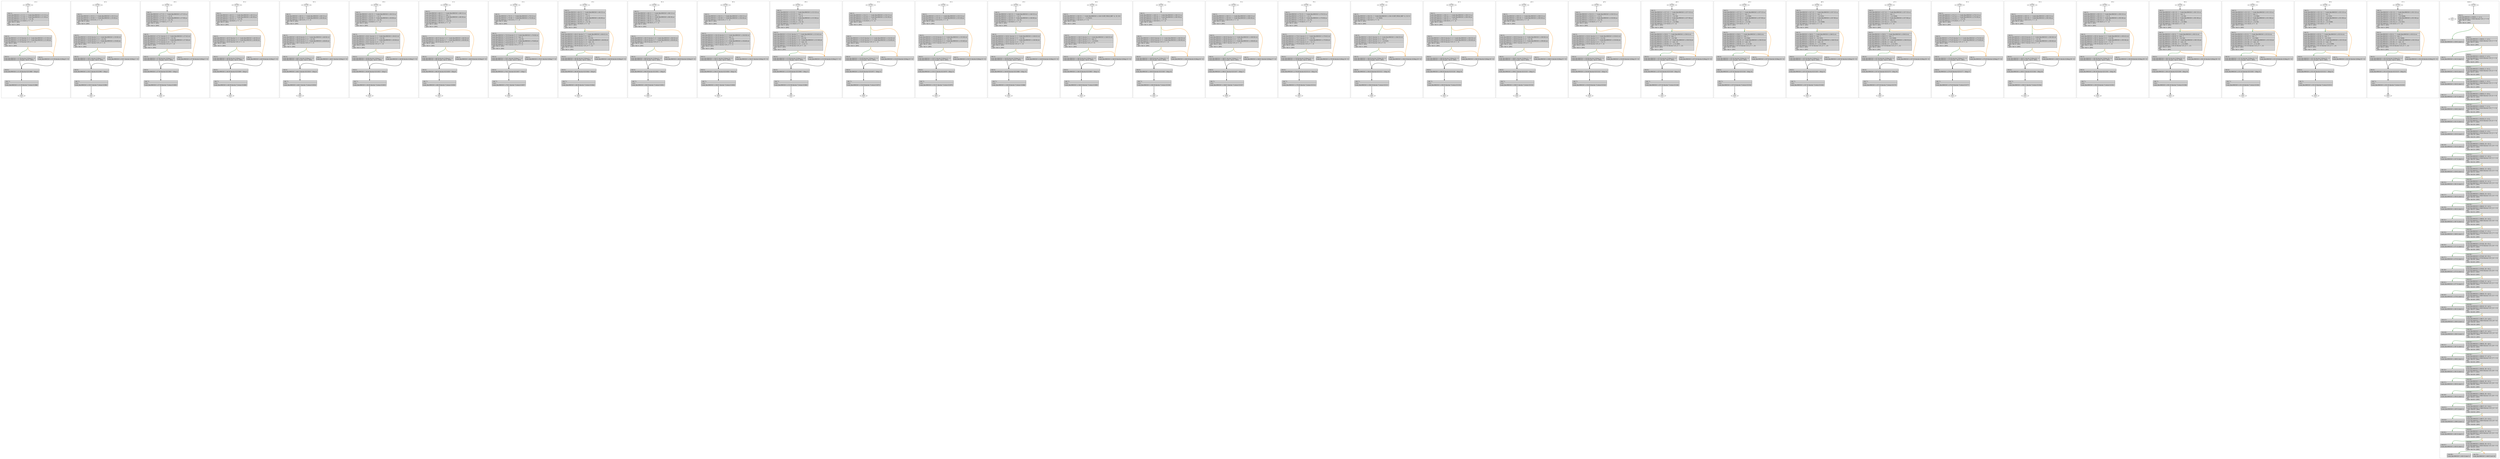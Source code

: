 digraph "a-990326-1.c.015t.cfg" {
overlap=false;
subgraph "cluster_a1" {
	style="dashed";
	color="black";
	label="a1 ()";
	fn_0_basic_block_0 [shape=Mdiamond,style=filled,fillcolor=white,label="ENTRY"];

	fn_0_basic_block_1 [shape=Mdiamond,style=filled,fillcolor=white,label="EXIT"];

	fn_0_basic_block_2 [shape=record,style=filled,fillcolor=lightgrey,label="{\<bb\ 2\>:\l\
|[valid_files/990326-1.c:11:11]\ _1\ =\ [valid_files/990326-1.c:11:11]\ x.a;\l\
|[valid_files/990326-1.c:11:19]\ _2\ =\ [valid_files/990326-1.c:11:19]\ y.a;\l\
|[valid_files/990326-1.c:11:14]\ _3\ =\ _2\ &\ -65;\l\
|[valid_files/990326-1.c:11:29]\ if\ (_1\ ==\ _3)\l\
\ \ goto\ \<bb\ 3\>;\ [INV]\l\
else\l\
\ \ goto\ \<bb\ 5\>;\ [INV]\l\
}"];

	fn_0_basic_block_3 [shape=record,style=filled,fillcolor=lightgrey,label="{\<bb\ 3\>:\l\
|[valid_files/990326-1.c:11:33\ discrim\ 1]\ _4\ =\ [valid_files/990326-1.c:11:33]\ x.b;\l\
|[valid_files/990326-1.c:11:40\ discrim\ 1]\ _5\ =\ [valid_files/990326-1.c:11:40]\ y.b;\l\
|[valid_files/990326-1.c:11:29\ discrim\ 1]\ if\ (_4\ ==\ _5)\l\
\ \ goto\ \<bb\ 4\>;\ [INV]\l\
else\l\
\ \ goto\ \<bb\ 5\>;\ [INV]\l\
}"];

	fn_0_basic_block_4 [shape=record,style=filled,fillcolor=lightgrey,label="{\<bb\ 4\>:\l\
|[valid_files/990326-1.c:11:29\ discrim\ 3]\ iftmp.0\ =\ 1;\l\
[valid_files/990326-1.c:11:29]\ goto\ \<bb\ 6\>;\ [INV]\l\
}"];

	fn_0_basic_block_5 [shape=record,style=filled,fillcolor=lightgrey,label="{\<bb\ 5\>:\l\
|[valid_files/990326-1.c:11:29\ discrim\ 4]\ iftmp.0\ =\ 0;\l\
}"];

	fn_0_basic_block_6 [shape=record,style=filled,fillcolor=lightgrey,label="{\<bb\ 6\>:\l\
|[valid_files/990326-1.c:11:29\ discrim\ 6]\ D.2988\ =\ iftmp.0;\l\
}"];

	fn_0_basic_block_7 [shape=record,style=filled,fillcolor=lightgrey,label="{\<bb\ 7\>:\l\
|\<L4\>:\l\
|[valid_files/990326-1.c:11:29\ discrim\ 7]\ return\ D.2988;\l\
}"];

	fn_0_basic_block_0:s -> fn_0_basic_block_2:n [style="solid,bold",color=black,weight=100,constraint=true];
	fn_0_basic_block_2:s -> fn_0_basic_block_3:n [style="solid,bold",color=forestgreen,weight=10,constraint=true];
	fn_0_basic_block_2:s -> fn_0_basic_block_5:n [style="solid,bold",color=darkorange,weight=10,constraint=true];
	fn_0_basic_block_3:s -> fn_0_basic_block_4:n [style="solid,bold",color=forestgreen,weight=10,constraint=true];
	fn_0_basic_block_3:s -> fn_0_basic_block_5:n [style="solid,bold",color=darkorange,weight=10,constraint=true];
	fn_0_basic_block_4:s -> fn_0_basic_block_6:n [style="solid,bold",color=black,weight=100,constraint=true];
	fn_0_basic_block_5:s -> fn_0_basic_block_6:n [style="solid,bold",color=black,weight=100,constraint=true];
	fn_0_basic_block_6:s -> fn_0_basic_block_7:n [style="solid,bold",color=black,weight=100,constraint=true];
	fn_0_basic_block_7:s -> fn_0_basic_block_1:n [style="solid,bold",color=black,weight=10,constraint=true];
	fn_0_basic_block_0:s -> fn_0_basic_block_1:n [style="invis",constraint=true];
}
subgraph "cluster_a2" {
	style="dashed";
	color="black";
	label="a2 ()";
	fn_1_basic_block_0 [shape=Mdiamond,style=filled,fillcolor=white,label="ENTRY"];

	fn_1_basic_block_1 [shape=Mdiamond,style=filled,fillcolor=white,label="EXIT"];

	fn_1_basic_block_2 [shape=record,style=filled,fillcolor=lightgrey,label="{\<bb\ 2\>:\l\
|[valid_files/990326-1.c:19:11]\ _1\ =\ [valid_files/990326-1.c:19:11]\ x.a;\l\
|[valid_files/990326-1.c:19:18]\ _2\ =\ [valid_files/990326-1.c:19:18]\ y.a;\l\
|[valid_files/990326-1.c:19:21]\ if\ (_1\ ==\ _2)\l\
\ \ goto\ \<bb\ 3\>;\ [INV]\l\
else\l\
\ \ goto\ \<bb\ 5\>;\ [INV]\l\
}"];

	fn_1_basic_block_3 [shape=record,style=filled,fillcolor=lightgrey,label="{\<bb\ 3\>:\l\
|[valid_files/990326-1.c:19:26\ discrim\ 1]\ _3\ =\ [valid_files/990326-1.c:19:26]\ x.b;\l\
|[valid_files/990326-1.c:19:36\ discrim\ 1]\ _4\ =\ _3\ &\ -65;\l\
|[valid_files/990326-1.c:19:40\ discrim\ 1]\ _5\ =\ [valid_files/990326-1.c:19:40]\ y.b;\l\
|[valid_files/990326-1.c:19:21\ discrim\ 1]\ if\ (_4\ ==\ _5)\l\
\ \ goto\ \<bb\ 4\>;\ [INV]\l\
else\l\
\ \ goto\ \<bb\ 5\>;\ [INV]\l\
}"];

	fn_1_basic_block_4 [shape=record,style=filled,fillcolor=lightgrey,label="{\<bb\ 4\>:\l\
|[valid_files/990326-1.c:19:21\ discrim\ 3]\ iftmp.1\ =\ 1;\l\
[valid_files/990326-1.c:19:21]\ goto\ \<bb\ 6\>;\ [INV]\l\
}"];

	fn_1_basic_block_5 [shape=record,style=filled,fillcolor=lightgrey,label="{\<bb\ 5\>:\l\
|[valid_files/990326-1.c:19:21\ discrim\ 4]\ iftmp.1\ =\ 0;\l\
}"];

	fn_1_basic_block_6 [shape=record,style=filled,fillcolor=lightgrey,label="{\<bb\ 6\>:\l\
|[valid_files/990326-1.c:19:21\ discrim\ 6]\ D.2995\ =\ iftmp.1;\l\
}"];

	fn_1_basic_block_7 [shape=record,style=filled,fillcolor=lightgrey,label="{\<bb\ 7\>:\l\
|\<L4\>:\l\
|[valid_files/990326-1.c:19:21\ discrim\ 7]\ return\ D.2995;\l\
}"];

	fn_1_basic_block_0:s -> fn_1_basic_block_2:n [style="solid,bold",color=black,weight=100,constraint=true];
	fn_1_basic_block_2:s -> fn_1_basic_block_3:n [style="solid,bold",color=forestgreen,weight=10,constraint=true];
	fn_1_basic_block_2:s -> fn_1_basic_block_5:n [style="solid,bold",color=darkorange,weight=10,constraint=true];
	fn_1_basic_block_3:s -> fn_1_basic_block_4:n [style="solid,bold",color=forestgreen,weight=10,constraint=true];
	fn_1_basic_block_3:s -> fn_1_basic_block_5:n [style="solid,bold",color=darkorange,weight=10,constraint=true];
	fn_1_basic_block_4:s -> fn_1_basic_block_6:n [style="solid,bold",color=black,weight=100,constraint=true];
	fn_1_basic_block_5:s -> fn_1_basic_block_6:n [style="solid,bold",color=black,weight=100,constraint=true];
	fn_1_basic_block_6:s -> fn_1_basic_block_7:n [style="solid,bold",color=black,weight=100,constraint=true];
	fn_1_basic_block_7:s -> fn_1_basic_block_1:n [style="solid,bold",color=black,weight=10,constraint=true];
	fn_1_basic_block_0:s -> fn_1_basic_block_1:n [style="invis",constraint=true];
}
subgraph "cluster_a3" {
	style="dashed";
	color="black";
	label="a3 ()";
	fn_2_basic_block_0 [shape=Mdiamond,style=filled,fillcolor=white,label="ENTRY"];

	fn_2_basic_block_1 [shape=Mdiamond,style=filled,fillcolor=white,label="EXIT"];

	fn_2_basic_block_2 [shape=record,style=filled,fillcolor=lightgrey,label="{\<bb\ 2\>:\l\
|[valid_files/990326-1.c:27:12]\ _1\ =\ [valid_files/990326-1.c:27:12]\ x.a;\l\
|[valid_files/990326-1.c:27:21]\ _2\ =\ _1\ &\ -9;\l\
|[valid_files/990326-1.c:27:26]\ _3\ =\ [valid_files/990326-1.c:27:26]\ y.a;\l\
|[valid_files/990326-1.c:27:21]\ _4\ =\ _3\ &\ -33;\l\
|[valid_files/990326-1.c:27:36]\ if\ (_2\ ==\ _4)\l\
\ \ goto\ \<bb\ 3\>;\ [INV]\l\
else\l\
\ \ goto\ \<bb\ 5\>;\ [INV]\l\
}"];

	fn_2_basic_block_3 [shape=record,style=filled,fillcolor=lightgrey,label="{\<bb\ 3\>:\l\
|[valid_files/990326-1.c:27:41\ discrim\ 1]\ _5\ =\ [valid_files/990326-1.c:27:41]\ x.b;\l\
|[valid_files/990326-1.c:27:51\ discrim\ 1]\ _6\ =\ _5\ &\ -65;\l\
|[valid_files/990326-1.c:27:56\ discrim\ 1]\ _7\ =\ [valid_files/990326-1.c:27:56]\ y.b;\l\
|[valid_files/990326-1.c:27:51\ discrim\ 1]\ _8\ =\ _7\ &\ -17;\l\
|[valid_files/990326-1.c:27:36\ discrim\ 1]\ if\ (_6\ ==\ _8)\l\
\ \ goto\ \<bb\ 4\>;\ [INV]\l\
else\l\
\ \ goto\ \<bb\ 5\>;\ [INV]\l\
}"];

	fn_2_basic_block_4 [shape=record,style=filled,fillcolor=lightgrey,label="{\<bb\ 4\>:\l\
|[valid_files/990326-1.c:27:36\ discrim\ 3]\ iftmp.2\ =\ 1;\l\
[valid_files/990326-1.c:27:36]\ goto\ \<bb\ 6\>;\ [INV]\l\
}"];

	fn_2_basic_block_5 [shape=record,style=filled,fillcolor=lightgrey,label="{\<bb\ 5\>:\l\
|[valid_files/990326-1.c:27:36\ discrim\ 4]\ iftmp.2\ =\ 0;\l\
}"];

	fn_2_basic_block_6 [shape=record,style=filled,fillcolor=lightgrey,label="{\<bb\ 6\>:\l\
|[valid_files/990326-1.c:27:36\ discrim\ 6]\ D.3002\ =\ iftmp.2;\l\
}"];

	fn_2_basic_block_7 [shape=record,style=filled,fillcolor=lightgrey,label="{\<bb\ 7\>:\l\
|\<L4\>:\l\
|[valid_files/990326-1.c:27:36\ discrim\ 7]\ return\ D.3002;\l\
}"];

	fn_2_basic_block_0:s -> fn_2_basic_block_2:n [style="solid,bold",color=black,weight=100,constraint=true];
	fn_2_basic_block_2:s -> fn_2_basic_block_3:n [style="solid,bold",color=forestgreen,weight=10,constraint=true];
	fn_2_basic_block_2:s -> fn_2_basic_block_5:n [style="solid,bold",color=darkorange,weight=10,constraint=true];
	fn_2_basic_block_3:s -> fn_2_basic_block_4:n [style="solid,bold",color=forestgreen,weight=10,constraint=true];
	fn_2_basic_block_3:s -> fn_2_basic_block_5:n [style="solid,bold",color=darkorange,weight=10,constraint=true];
	fn_2_basic_block_4:s -> fn_2_basic_block_6:n [style="solid,bold",color=black,weight=100,constraint=true];
	fn_2_basic_block_5:s -> fn_2_basic_block_6:n [style="solid,bold",color=black,weight=100,constraint=true];
	fn_2_basic_block_6:s -> fn_2_basic_block_7:n [style="solid,bold",color=black,weight=100,constraint=true];
	fn_2_basic_block_7:s -> fn_2_basic_block_1:n [style="solid,bold",color=black,weight=10,constraint=true];
	fn_2_basic_block_0:s -> fn_2_basic_block_1:n [style="invis",constraint=true];
}
subgraph "cluster_b1" {
	style="dashed";
	color="black";
	label="b1 ()";
	fn_3_basic_block_0 [shape=Mdiamond,style=filled,fillcolor=white,label="ENTRY"];

	fn_3_basic_block_1 [shape=Mdiamond,style=filled,fillcolor=white,label="EXIT"];

	fn_3_basic_block_2 [shape=record,style=filled,fillcolor=lightgrey,label="{\<bb\ 2\>:\l\
|[valid_files/990326-1.c:40:11]\ _1\ =\ [valid_files/990326-1.c:40:11]\ x.a;\l\
|[valid_files/990326-1.c:40:19]\ _2\ =\ [valid_files/990326-1.c:40:19]\ y.a;\l\
|[valid_files/990326-1.c:40:14]\ _3\ =\ _2\ &\ -65;\l\
|[valid_files/990326-1.c:40:29]\ if\ (_1\ ==\ _3)\l\
\ \ goto\ \<bb\ 3\>;\ [INV]\l\
else\l\
\ \ goto\ \<bb\ 5\>;\ [INV]\l\
}"];

	fn_3_basic_block_3 [shape=record,style=filled,fillcolor=lightgrey,label="{\<bb\ 3\>:\l\
|[valid_files/990326-1.c:40:33\ discrim\ 1]\ _4\ =\ [valid_files/990326-1.c:40:33]\ x.b;\l\
|[valid_files/990326-1.c:40:40\ discrim\ 1]\ _5\ =\ [valid_files/990326-1.c:40:40]\ y.b;\l\
|[valid_files/990326-1.c:40:29\ discrim\ 1]\ if\ (_4\ ==\ _5)\l\
\ \ goto\ \<bb\ 4\>;\ [INV]\l\
else\l\
\ \ goto\ \<bb\ 5\>;\ [INV]\l\
}"];

	fn_3_basic_block_4 [shape=record,style=filled,fillcolor=lightgrey,label="{\<bb\ 4\>:\l\
|[valid_files/990326-1.c:40:29\ discrim\ 3]\ iftmp.3\ =\ 1;\l\
[valid_files/990326-1.c:40:29]\ goto\ \<bb\ 6\>;\ [INV]\l\
}"];

	fn_3_basic_block_5 [shape=record,style=filled,fillcolor=lightgrey,label="{\<bb\ 5\>:\l\
|[valid_files/990326-1.c:40:29\ discrim\ 4]\ iftmp.3\ =\ 0;\l\
}"];

	fn_3_basic_block_6 [shape=record,style=filled,fillcolor=lightgrey,label="{\<bb\ 6\>:\l\
|[valid_files/990326-1.c:40:29\ discrim\ 6]\ D.3009\ =\ iftmp.3;\l\
}"];

	fn_3_basic_block_7 [shape=record,style=filled,fillcolor=lightgrey,label="{\<bb\ 7\>:\l\
|\<L4\>:\l\
|[valid_files/990326-1.c:40:29\ discrim\ 7]\ return\ D.3009;\l\
}"];

	fn_3_basic_block_0:s -> fn_3_basic_block_2:n [style="solid,bold",color=black,weight=100,constraint=true];
	fn_3_basic_block_2:s -> fn_3_basic_block_3:n [style="solid,bold",color=forestgreen,weight=10,constraint=true];
	fn_3_basic_block_2:s -> fn_3_basic_block_5:n [style="solid,bold",color=darkorange,weight=10,constraint=true];
	fn_3_basic_block_3:s -> fn_3_basic_block_4:n [style="solid,bold",color=forestgreen,weight=10,constraint=true];
	fn_3_basic_block_3:s -> fn_3_basic_block_5:n [style="solid,bold",color=darkorange,weight=10,constraint=true];
	fn_3_basic_block_4:s -> fn_3_basic_block_6:n [style="solid,bold",color=black,weight=100,constraint=true];
	fn_3_basic_block_5:s -> fn_3_basic_block_6:n [style="solid,bold",color=black,weight=100,constraint=true];
	fn_3_basic_block_6:s -> fn_3_basic_block_7:n [style="solid,bold",color=black,weight=100,constraint=true];
	fn_3_basic_block_7:s -> fn_3_basic_block_1:n [style="solid,bold",color=black,weight=10,constraint=true];
	fn_3_basic_block_0:s -> fn_3_basic_block_1:n [style="invis",constraint=true];
}
subgraph "cluster_b2" {
	style="dashed";
	color="black";
	label="b2 ()";
	fn_4_basic_block_0 [shape=Mdiamond,style=filled,fillcolor=white,label="ENTRY"];

	fn_4_basic_block_1 [shape=Mdiamond,style=filled,fillcolor=white,label="EXIT"];

	fn_4_basic_block_2 [shape=record,style=filled,fillcolor=lightgrey,label="{\<bb\ 2\>:\l\
|[valid_files/990326-1.c:48:11]\ _1\ =\ [valid_files/990326-1.c:48:11]\ x.a;\l\
|[valid_files/990326-1.c:48:18]\ _2\ =\ [valid_files/990326-1.c:48:18]\ y.a;\l\
|[valid_files/990326-1.c:48:21]\ if\ (_1\ ==\ _2)\l\
\ \ goto\ \<bb\ 3\>;\ [INV]\l\
else\l\
\ \ goto\ \<bb\ 5\>;\ [INV]\l\
}"];

	fn_4_basic_block_3 [shape=record,style=filled,fillcolor=lightgrey,label="{\<bb\ 3\>:\l\
|[valid_files/990326-1.c:48:26\ discrim\ 1]\ _3\ =\ [valid_files/990326-1.c:48:26]\ x.b;\l\
|[valid_files/990326-1.c:48:36\ discrim\ 1]\ _4\ =\ _3\ &\ -65;\l\
|[valid_files/990326-1.c:48:40\ discrim\ 1]\ _5\ =\ [valid_files/990326-1.c:48:40]\ y.b;\l\
|[valid_files/990326-1.c:48:21\ discrim\ 1]\ if\ (_4\ ==\ _5)\l\
\ \ goto\ \<bb\ 4\>;\ [INV]\l\
else\l\
\ \ goto\ \<bb\ 5\>;\ [INV]\l\
}"];

	fn_4_basic_block_4 [shape=record,style=filled,fillcolor=lightgrey,label="{\<bb\ 4\>:\l\
|[valid_files/990326-1.c:48:21\ discrim\ 3]\ iftmp.4\ =\ 1;\l\
[valid_files/990326-1.c:48:21]\ goto\ \<bb\ 6\>;\ [INV]\l\
}"];

	fn_4_basic_block_5 [shape=record,style=filled,fillcolor=lightgrey,label="{\<bb\ 5\>:\l\
|[valid_files/990326-1.c:48:21\ discrim\ 4]\ iftmp.4\ =\ 0;\l\
}"];

	fn_4_basic_block_6 [shape=record,style=filled,fillcolor=lightgrey,label="{\<bb\ 6\>:\l\
|[valid_files/990326-1.c:48:21\ discrim\ 6]\ D.3016\ =\ iftmp.4;\l\
}"];

	fn_4_basic_block_7 [shape=record,style=filled,fillcolor=lightgrey,label="{\<bb\ 7\>:\l\
|\<L4\>:\l\
|[valid_files/990326-1.c:48:21\ discrim\ 7]\ return\ D.3016;\l\
}"];

	fn_4_basic_block_0:s -> fn_4_basic_block_2:n [style="solid,bold",color=black,weight=100,constraint=true];
	fn_4_basic_block_2:s -> fn_4_basic_block_3:n [style="solid,bold",color=forestgreen,weight=10,constraint=true];
	fn_4_basic_block_2:s -> fn_4_basic_block_5:n [style="solid,bold",color=darkorange,weight=10,constraint=true];
	fn_4_basic_block_3:s -> fn_4_basic_block_4:n [style="solid,bold",color=forestgreen,weight=10,constraint=true];
	fn_4_basic_block_3:s -> fn_4_basic_block_5:n [style="solid,bold",color=darkorange,weight=10,constraint=true];
	fn_4_basic_block_4:s -> fn_4_basic_block_6:n [style="solid,bold",color=black,weight=100,constraint=true];
	fn_4_basic_block_5:s -> fn_4_basic_block_6:n [style="solid,bold",color=black,weight=100,constraint=true];
	fn_4_basic_block_6:s -> fn_4_basic_block_7:n [style="solid,bold",color=black,weight=100,constraint=true];
	fn_4_basic_block_7:s -> fn_4_basic_block_1:n [style="solid,bold",color=black,weight=10,constraint=true];
	fn_4_basic_block_0:s -> fn_4_basic_block_1:n [style="invis",constraint=true];
}
subgraph "cluster_b3" {
	style="dashed";
	color="black";
	label="b3 ()";
	fn_5_basic_block_0 [shape=Mdiamond,style=filled,fillcolor=white,label="ENTRY"];

	fn_5_basic_block_1 [shape=Mdiamond,style=filled,fillcolor=white,label="EXIT"];

	fn_5_basic_block_2 [shape=record,style=filled,fillcolor=lightgrey,label="{\<bb\ 2\>:\l\
|[valid_files/990326-1.c:56:12]\ _1\ =\ [valid_files/990326-1.c:56:12]\ x.a;\l\
|[valid_files/990326-1.c:56:21]\ _2\ =\ _1\ &\ -9;\l\
|[valid_files/990326-1.c:56:26]\ _3\ =\ [valid_files/990326-1.c:56:26]\ y.a;\l\
|[valid_files/990326-1.c:56:21]\ _4\ =\ _3\ &\ -33;\l\
|[valid_files/990326-1.c:56:36]\ if\ (_2\ ==\ _4)\l\
\ \ goto\ \<bb\ 3\>;\ [INV]\l\
else\l\
\ \ goto\ \<bb\ 5\>;\ [INV]\l\
}"];

	fn_5_basic_block_3 [shape=record,style=filled,fillcolor=lightgrey,label="{\<bb\ 3\>:\l\
|[valid_files/990326-1.c:56:41\ discrim\ 1]\ _5\ =\ [valid_files/990326-1.c:56:41]\ x.b;\l\
|[valid_files/990326-1.c:56:51\ discrim\ 1]\ _6\ =\ _5\ &\ -65;\l\
|[valid_files/990326-1.c:56:56\ discrim\ 1]\ _7\ =\ [valid_files/990326-1.c:56:56]\ y.b;\l\
|[valid_files/990326-1.c:56:51\ discrim\ 1]\ _8\ =\ _7\ &\ -17;\l\
|[valid_files/990326-1.c:56:36\ discrim\ 1]\ if\ (_6\ ==\ _8)\l\
\ \ goto\ \<bb\ 4\>;\ [INV]\l\
else\l\
\ \ goto\ \<bb\ 5\>;\ [INV]\l\
}"];

	fn_5_basic_block_4 [shape=record,style=filled,fillcolor=lightgrey,label="{\<bb\ 4\>:\l\
|[valid_files/990326-1.c:56:36\ discrim\ 3]\ iftmp.5\ =\ 1;\l\
[valid_files/990326-1.c:56:36]\ goto\ \<bb\ 6\>;\ [INV]\l\
}"];

	fn_5_basic_block_5 [shape=record,style=filled,fillcolor=lightgrey,label="{\<bb\ 5\>:\l\
|[valid_files/990326-1.c:56:36\ discrim\ 4]\ iftmp.5\ =\ 0;\l\
}"];

	fn_5_basic_block_6 [shape=record,style=filled,fillcolor=lightgrey,label="{\<bb\ 6\>:\l\
|[valid_files/990326-1.c:56:36\ discrim\ 6]\ D.3023\ =\ iftmp.5;\l\
}"];

	fn_5_basic_block_7 [shape=record,style=filled,fillcolor=lightgrey,label="{\<bb\ 7\>:\l\
|\<L4\>:\l\
|[valid_files/990326-1.c:56:36\ discrim\ 7]\ return\ D.3023;\l\
}"];

	fn_5_basic_block_0:s -> fn_5_basic_block_2:n [style="solid,bold",color=black,weight=100,constraint=true];
	fn_5_basic_block_2:s -> fn_5_basic_block_3:n [style="solid,bold",color=forestgreen,weight=10,constraint=true];
	fn_5_basic_block_2:s -> fn_5_basic_block_5:n [style="solid,bold",color=darkorange,weight=10,constraint=true];
	fn_5_basic_block_3:s -> fn_5_basic_block_4:n [style="solid,bold",color=forestgreen,weight=10,constraint=true];
	fn_5_basic_block_3:s -> fn_5_basic_block_5:n [style="solid,bold",color=darkorange,weight=10,constraint=true];
	fn_5_basic_block_4:s -> fn_5_basic_block_6:n [style="solid,bold",color=black,weight=100,constraint=true];
	fn_5_basic_block_5:s -> fn_5_basic_block_6:n [style="solid,bold",color=black,weight=100,constraint=true];
	fn_5_basic_block_6:s -> fn_5_basic_block_7:n [style="solid,bold",color=black,weight=100,constraint=true];
	fn_5_basic_block_7:s -> fn_5_basic_block_1:n [style="solid,bold",color=black,weight=10,constraint=true];
	fn_5_basic_block_0:s -> fn_5_basic_block_1:n [style="invis",constraint=true];
}
subgraph "cluster_c1" {
	style="dashed";
	color="black";
	label="c1 ()";
	fn_6_basic_block_0 [shape=Mdiamond,style=filled,fillcolor=white,label="ENTRY"];

	fn_6_basic_block_1 [shape=Mdiamond,style=filled,fillcolor=white,label="EXIT"];

	fn_6_basic_block_2 [shape=record,style=filled,fillcolor=lightgrey,label="{\<bb\ 2\>:\l\
|[valid_files/990326-1.c:68:11]\ _1\ =\ [valid_files/990326-1.c:68:11]\ x.a;\l\
|[valid_files/990326-1.c:68:11]\ _2\ =\ (int)\ _1;\l\
|[valid_files/990326-1.c:68:19]\ _3\ =\ [valid_files/990326-1.c:68:19]\ y.a;\l\
|[valid_files/990326-1.c:68:19]\ _4\ =\ (int)\ _3;\l\
|[valid_files/990326-1.c:68:22]\ _5\ =\ _4\ &\ -65;\l\
|[valid_files/990326-1.c:68:29]\ if\ (_2\ ==\ _5)\l\
\ \ goto\ \<bb\ 3\>;\ [INV]\l\
else\l\
\ \ goto\ \<bb\ 5\>;\ [INV]\l\
}"];

	fn_6_basic_block_3 [shape=record,style=filled,fillcolor=lightgrey,label="{\<bb\ 3\>:\l\
|[valid_files/990326-1.c:68:33\ discrim\ 1]\ _6\ =\ [valid_files/990326-1.c:68:33]\ x.b;\l\
|[valid_files/990326-1.c:68:40\ discrim\ 1]\ _7\ =\ [valid_files/990326-1.c:68:40]\ y.b;\l\
|[valid_files/990326-1.c:68:29\ discrim\ 1]\ if\ (_6\ ==\ _7)\l\
\ \ goto\ \<bb\ 4\>;\ [INV]\l\
else\l\
\ \ goto\ \<bb\ 5\>;\ [INV]\l\
}"];

	fn_6_basic_block_4 [shape=record,style=filled,fillcolor=lightgrey,label="{\<bb\ 4\>:\l\
|[valid_files/990326-1.c:68:29\ discrim\ 3]\ iftmp.6\ =\ 1;\l\
[valid_files/990326-1.c:68:29]\ goto\ \<bb\ 6\>;\ [INV]\l\
}"];

	fn_6_basic_block_5 [shape=record,style=filled,fillcolor=lightgrey,label="{\<bb\ 5\>:\l\
|[valid_files/990326-1.c:68:29\ discrim\ 4]\ iftmp.6\ =\ 0;\l\
}"];

	fn_6_basic_block_6 [shape=record,style=filled,fillcolor=lightgrey,label="{\<bb\ 6\>:\l\
|[valid_files/990326-1.c:68:29\ discrim\ 6]\ D.3030\ =\ iftmp.6;\l\
}"];

	fn_6_basic_block_7 [shape=record,style=filled,fillcolor=lightgrey,label="{\<bb\ 7\>:\l\
|\<L4\>:\l\
|[valid_files/990326-1.c:68:29\ discrim\ 7]\ return\ D.3030;\l\
}"];

	fn_6_basic_block_0:s -> fn_6_basic_block_2:n [style="solid,bold",color=black,weight=100,constraint=true];
	fn_6_basic_block_2:s -> fn_6_basic_block_3:n [style="solid,bold",color=forestgreen,weight=10,constraint=true];
	fn_6_basic_block_2:s -> fn_6_basic_block_5:n [style="solid,bold",color=darkorange,weight=10,constraint=true];
	fn_6_basic_block_3:s -> fn_6_basic_block_4:n [style="solid,bold",color=forestgreen,weight=10,constraint=true];
	fn_6_basic_block_3:s -> fn_6_basic_block_5:n [style="solid,bold",color=darkorange,weight=10,constraint=true];
	fn_6_basic_block_4:s -> fn_6_basic_block_6:n [style="solid,bold",color=black,weight=100,constraint=true];
	fn_6_basic_block_5:s -> fn_6_basic_block_6:n [style="solid,bold",color=black,weight=100,constraint=true];
	fn_6_basic_block_6:s -> fn_6_basic_block_7:n [style="solid,bold",color=black,weight=100,constraint=true];
	fn_6_basic_block_7:s -> fn_6_basic_block_1:n [style="solid,bold",color=black,weight=10,constraint=true];
	fn_6_basic_block_0:s -> fn_6_basic_block_1:n [style="invis",constraint=true];
}
subgraph "cluster_c2" {
	style="dashed";
	color="black";
	label="c2 ()";
	fn_7_basic_block_0 [shape=Mdiamond,style=filled,fillcolor=white,label="ENTRY"];

	fn_7_basic_block_1 [shape=Mdiamond,style=filled,fillcolor=white,label="EXIT"];

	fn_7_basic_block_2 [shape=record,style=filled,fillcolor=lightgrey,label="{\<bb\ 2\>:\l\
|[valid_files/990326-1.c:76:11]\ _1\ =\ [valid_files/990326-1.c:76:11]\ x.a;\l\
|[valid_files/990326-1.c:76:18]\ _2\ =\ [valid_files/990326-1.c:76:18]\ y.a;\l\
|[valid_files/990326-1.c:76:21]\ if\ (_1\ ==\ _2)\l\
\ \ goto\ \<bb\ 3\>;\ [INV]\l\
else\l\
\ \ goto\ \<bb\ 5\>;\ [INV]\l\
}"];

	fn_7_basic_block_3 [shape=record,style=filled,fillcolor=lightgrey,label="{\<bb\ 3\>:\l\
|[valid_files/990326-1.c:76:26\ discrim\ 1]\ _3\ =\ [valid_files/990326-1.c:76:26]\ x.b;\l\
|[valid_files/990326-1.c:76:26\ discrim\ 1]\ _4\ =\ (int)\ _3;\l\
|[valid_files/990326-1.c:76:29\ discrim\ 1]\ _5\ =\ _4\ &\ -65;\l\
|[valid_files/990326-1.c:76:40\ discrim\ 1]\ _6\ =\ [valid_files/990326-1.c:76:40]\ y.b;\l\
|[valid_files/990326-1.c:76:40\ discrim\ 1]\ _7\ =\ (int)\ _6;\l\
|[valid_files/990326-1.c:76:21\ discrim\ 1]\ if\ (_5\ ==\ _7)\l\
\ \ goto\ \<bb\ 4\>;\ [INV]\l\
else\l\
\ \ goto\ \<bb\ 5\>;\ [INV]\l\
}"];

	fn_7_basic_block_4 [shape=record,style=filled,fillcolor=lightgrey,label="{\<bb\ 4\>:\l\
|[valid_files/990326-1.c:76:21\ discrim\ 3]\ iftmp.7\ =\ 1;\l\
[valid_files/990326-1.c:76:21]\ goto\ \<bb\ 6\>;\ [INV]\l\
}"];

	fn_7_basic_block_5 [shape=record,style=filled,fillcolor=lightgrey,label="{\<bb\ 5\>:\l\
|[valid_files/990326-1.c:76:21\ discrim\ 4]\ iftmp.7\ =\ 0;\l\
}"];

	fn_7_basic_block_6 [shape=record,style=filled,fillcolor=lightgrey,label="{\<bb\ 6\>:\l\
|[valid_files/990326-1.c:76:21\ discrim\ 6]\ D.3037\ =\ iftmp.7;\l\
}"];

	fn_7_basic_block_7 [shape=record,style=filled,fillcolor=lightgrey,label="{\<bb\ 7\>:\l\
|\<L4\>:\l\
|[valid_files/990326-1.c:76:21\ discrim\ 7]\ return\ D.3037;\l\
}"];

	fn_7_basic_block_0:s -> fn_7_basic_block_2:n [style="solid,bold",color=black,weight=100,constraint=true];
	fn_7_basic_block_2:s -> fn_7_basic_block_3:n [style="solid,bold",color=forestgreen,weight=10,constraint=true];
	fn_7_basic_block_2:s -> fn_7_basic_block_5:n [style="solid,bold",color=darkorange,weight=10,constraint=true];
	fn_7_basic_block_3:s -> fn_7_basic_block_4:n [style="solid,bold",color=forestgreen,weight=10,constraint=true];
	fn_7_basic_block_3:s -> fn_7_basic_block_5:n [style="solid,bold",color=darkorange,weight=10,constraint=true];
	fn_7_basic_block_4:s -> fn_7_basic_block_6:n [style="solid,bold",color=black,weight=100,constraint=true];
	fn_7_basic_block_5:s -> fn_7_basic_block_6:n [style="solid,bold",color=black,weight=100,constraint=true];
	fn_7_basic_block_6:s -> fn_7_basic_block_7:n [style="solid,bold",color=black,weight=100,constraint=true];
	fn_7_basic_block_7:s -> fn_7_basic_block_1:n [style="solid,bold",color=black,weight=10,constraint=true];
	fn_7_basic_block_0:s -> fn_7_basic_block_1:n [style="invis",constraint=true];
}
subgraph "cluster_c3" {
	style="dashed";
	color="black";
	label="c3 ()";
	fn_8_basic_block_0 [shape=Mdiamond,style=filled,fillcolor=white,label="ENTRY"];

	fn_8_basic_block_1 [shape=Mdiamond,style=filled,fillcolor=white,label="EXIT"];

	fn_8_basic_block_2 [shape=record,style=filled,fillcolor=lightgrey,label="{\<bb\ 2\>:\l\
|[valid_files/990326-1.c:84:12]\ _1\ =\ [valid_files/990326-1.c:84:12]\ x.a;\l\
|[valid_files/990326-1.c:84:12]\ _2\ =\ (int)\ _1;\l\
|[valid_files/990326-1.c:84:15]\ _3\ =\ _2\ &\ -9;\l\
|[valid_files/990326-1.c:84:26]\ _4\ =\ [valid_files/990326-1.c:84:26]\ y.a;\l\
|[valid_files/990326-1.c:84:26]\ _5\ =\ (int)\ _4;\l\
|[valid_files/990326-1.c:84:29]\ _6\ =\ _5\ &\ -33;\l\
|[valid_files/990326-1.c:84:36]\ if\ (_3\ ==\ _6)\l\
\ \ goto\ \<bb\ 3\>;\ [INV]\l\
else\l\
\ \ goto\ \<bb\ 5\>;\ [INV]\l\
}"];

	fn_8_basic_block_3 [shape=record,style=filled,fillcolor=lightgrey,label="{\<bb\ 3\>:\l\
|[valid_files/990326-1.c:84:41\ discrim\ 1]\ _7\ =\ [valid_files/990326-1.c:84:41]\ x.b;\l\
|[valid_files/990326-1.c:84:41\ discrim\ 1]\ _8\ =\ (int)\ _7;\l\
|[valid_files/990326-1.c:84:44\ discrim\ 1]\ _9\ =\ _8\ &\ -65;\l\
|[valid_files/990326-1.c:84:56\ discrim\ 1]\ _10\ =\ [valid_files/990326-1.c:84:56]\ y.b;\l\
|[valid_files/990326-1.c:84:56\ discrim\ 1]\ _11\ =\ (int)\ _10;\l\
|[valid_files/990326-1.c:84:59\ discrim\ 1]\ _12\ =\ _11\ &\ -17;\l\
|[valid_files/990326-1.c:84:36\ discrim\ 1]\ if\ (_9\ ==\ _12)\l\
\ \ goto\ \<bb\ 4\>;\ [INV]\l\
else\l\
\ \ goto\ \<bb\ 5\>;\ [INV]\l\
}"];

	fn_8_basic_block_4 [shape=record,style=filled,fillcolor=lightgrey,label="{\<bb\ 4\>:\l\
|[valid_files/990326-1.c:84:36\ discrim\ 3]\ iftmp.8\ =\ 1;\l\
[valid_files/990326-1.c:84:36]\ goto\ \<bb\ 6\>;\ [INV]\l\
}"];

	fn_8_basic_block_5 [shape=record,style=filled,fillcolor=lightgrey,label="{\<bb\ 5\>:\l\
|[valid_files/990326-1.c:84:36\ discrim\ 4]\ iftmp.8\ =\ 0;\l\
}"];

	fn_8_basic_block_6 [shape=record,style=filled,fillcolor=lightgrey,label="{\<bb\ 6\>:\l\
|[valid_files/990326-1.c:84:36\ discrim\ 6]\ D.3044\ =\ iftmp.8;\l\
}"];

	fn_8_basic_block_7 [shape=record,style=filled,fillcolor=lightgrey,label="{\<bb\ 7\>:\l\
|\<L4\>:\l\
|[valid_files/990326-1.c:84:36\ discrim\ 7]\ return\ D.3044;\l\
}"];

	fn_8_basic_block_0:s -> fn_8_basic_block_2:n [style="solid,bold",color=black,weight=100,constraint=true];
	fn_8_basic_block_2:s -> fn_8_basic_block_3:n [style="solid,bold",color=forestgreen,weight=10,constraint=true];
	fn_8_basic_block_2:s -> fn_8_basic_block_5:n [style="solid,bold",color=darkorange,weight=10,constraint=true];
	fn_8_basic_block_3:s -> fn_8_basic_block_4:n [style="solid,bold",color=forestgreen,weight=10,constraint=true];
	fn_8_basic_block_3:s -> fn_8_basic_block_5:n [style="solid,bold",color=darkorange,weight=10,constraint=true];
	fn_8_basic_block_4:s -> fn_8_basic_block_6:n [style="solid,bold",color=black,weight=100,constraint=true];
	fn_8_basic_block_5:s -> fn_8_basic_block_6:n [style="solid,bold",color=black,weight=100,constraint=true];
	fn_8_basic_block_6:s -> fn_8_basic_block_7:n [style="solid,bold",color=black,weight=100,constraint=true];
	fn_8_basic_block_7:s -> fn_8_basic_block_1:n [style="solid,bold",color=black,weight=10,constraint=true];
	fn_8_basic_block_0:s -> fn_8_basic_block_1:n [style="invis",constraint=true];
}
subgraph "cluster_d1" {
	style="dashed";
	color="black";
	label="d1 ()";
	fn_9_basic_block_0 [shape=Mdiamond,style=filled,fillcolor=white,label="ENTRY"];

	fn_9_basic_block_1 [shape=Mdiamond,style=filled,fillcolor=white,label="EXIT"];

	fn_9_basic_block_2 [shape=record,style=filled,fillcolor=lightgrey,label="{\<bb\ 2\>:\l\
|[valid_files/990326-1.c:96:11]\ _1\ =\ [valid_files/990326-1.c:96:11]\ x.a;\l\
|[valid_files/990326-1.c:96:11]\ _2\ =\ (int)\ _1;\l\
|[valid_files/990326-1.c:96:19]\ _3\ =\ [valid_files/990326-1.c:96:19]\ y.a;\l\
|[valid_files/990326-1.c:96:19]\ _4\ =\ (int)\ _3;\l\
|[valid_files/990326-1.c:96:22]\ _5\ =\ _4\ &\ -65;\l\
|[valid_files/990326-1.c:96:29]\ if\ (_2\ ==\ _5)\l\
\ \ goto\ \<bb\ 3\>;\ [INV]\l\
else\l\
\ \ goto\ \<bb\ 5\>;\ [INV]\l\
}"];

	fn_9_basic_block_3 [shape=record,style=filled,fillcolor=lightgrey,label="{\<bb\ 3\>:\l\
|[valid_files/990326-1.c:96:33\ discrim\ 1]\ _6\ =\ [valid_files/990326-1.c:96:33]\ x.b;\l\
|[valid_files/990326-1.c:96:40\ discrim\ 1]\ _7\ =\ [valid_files/990326-1.c:96:40]\ y.b;\l\
|[valid_files/990326-1.c:96:29\ discrim\ 1]\ if\ (_6\ ==\ _7)\l\
\ \ goto\ \<bb\ 4\>;\ [INV]\l\
else\l\
\ \ goto\ \<bb\ 5\>;\ [INV]\l\
}"];

	fn_9_basic_block_4 [shape=record,style=filled,fillcolor=lightgrey,label="{\<bb\ 4\>:\l\
|[valid_files/990326-1.c:96:29\ discrim\ 3]\ iftmp.9\ =\ 1;\l\
[valid_files/990326-1.c:96:29]\ goto\ \<bb\ 6\>;\ [INV]\l\
}"];

	fn_9_basic_block_5 [shape=record,style=filled,fillcolor=lightgrey,label="{\<bb\ 5\>:\l\
|[valid_files/990326-1.c:96:29\ discrim\ 4]\ iftmp.9\ =\ 0;\l\
}"];

	fn_9_basic_block_6 [shape=record,style=filled,fillcolor=lightgrey,label="{\<bb\ 6\>:\l\
|[valid_files/990326-1.c:96:29\ discrim\ 6]\ D.3051\ =\ iftmp.9;\l\
}"];

	fn_9_basic_block_7 [shape=record,style=filled,fillcolor=lightgrey,label="{\<bb\ 7\>:\l\
|\<L4\>:\l\
|[valid_files/990326-1.c:96:29\ discrim\ 7]\ return\ D.3051;\l\
}"];

	fn_9_basic_block_0:s -> fn_9_basic_block_2:n [style="solid,bold",color=black,weight=100,constraint=true];
	fn_9_basic_block_2:s -> fn_9_basic_block_3:n [style="solid,bold",color=forestgreen,weight=10,constraint=true];
	fn_9_basic_block_2:s -> fn_9_basic_block_5:n [style="solid,bold",color=darkorange,weight=10,constraint=true];
	fn_9_basic_block_3:s -> fn_9_basic_block_4:n [style="solid,bold",color=forestgreen,weight=10,constraint=true];
	fn_9_basic_block_3:s -> fn_9_basic_block_5:n [style="solid,bold",color=darkorange,weight=10,constraint=true];
	fn_9_basic_block_4:s -> fn_9_basic_block_6:n [style="solid,bold",color=black,weight=100,constraint=true];
	fn_9_basic_block_5:s -> fn_9_basic_block_6:n [style="solid,bold",color=black,weight=100,constraint=true];
	fn_9_basic_block_6:s -> fn_9_basic_block_7:n [style="solid,bold",color=black,weight=100,constraint=true];
	fn_9_basic_block_7:s -> fn_9_basic_block_1:n [style="solid,bold",color=black,weight=10,constraint=true];
	fn_9_basic_block_0:s -> fn_9_basic_block_1:n [style="invis",constraint=true];
}
subgraph "cluster_d2" {
	style="dashed";
	color="black";
	label="d2 ()";
	fn_10_basic_block_0 [shape=Mdiamond,style=filled,fillcolor=white,label="ENTRY"];

	fn_10_basic_block_1 [shape=Mdiamond,style=filled,fillcolor=white,label="EXIT"];

	fn_10_basic_block_2 [shape=record,style=filled,fillcolor=lightgrey,label="{\<bb\ 2\>:\l\
|[valid_files/990326-1.c:104:11]\ _1\ =\ [valid_files/990326-1.c:104:11]\ x.a;\l\
|[valid_files/990326-1.c:104:18]\ _2\ =\ [valid_files/990326-1.c:104:18]\ y.a;\l\
|[valid_files/990326-1.c:104:21]\ if\ (_1\ ==\ _2)\l\
\ \ goto\ \<bb\ 3\>;\ [INV]\l\
else\l\
\ \ goto\ \<bb\ 5\>;\ [INV]\l\
}"];

	fn_10_basic_block_3 [shape=record,style=filled,fillcolor=lightgrey,label="{\<bb\ 3\>:\l\
|[valid_files/990326-1.c:104:26\ discrim\ 1]\ _3\ =\ [valid_files/990326-1.c:104:26]\ x.b;\l\
|[valid_files/990326-1.c:104:26\ discrim\ 1]\ _4\ =\ (int)\ _3;\l\
|[valid_files/990326-1.c:104:29\ discrim\ 1]\ _5\ =\ _4\ &\ -65;\l\
|[valid_files/990326-1.c:104:40\ discrim\ 1]\ _6\ =\ [valid_files/990326-1.c:104:40]\ y.b;\l\
|[valid_files/990326-1.c:104:40\ discrim\ 1]\ _7\ =\ (int)\ _6;\l\
|[valid_files/990326-1.c:104:21\ discrim\ 1]\ if\ (_5\ ==\ _7)\l\
\ \ goto\ \<bb\ 4\>;\ [INV]\l\
else\l\
\ \ goto\ \<bb\ 5\>;\ [INV]\l\
}"];

	fn_10_basic_block_4 [shape=record,style=filled,fillcolor=lightgrey,label="{\<bb\ 4\>:\l\
|[valid_files/990326-1.c:104:21\ discrim\ 3]\ iftmp.10\ =\ 1;\l\
[valid_files/990326-1.c:104:21]\ goto\ \<bb\ 6\>;\ [INV]\l\
}"];

	fn_10_basic_block_5 [shape=record,style=filled,fillcolor=lightgrey,label="{\<bb\ 5\>:\l\
|[valid_files/990326-1.c:104:21\ discrim\ 4]\ iftmp.10\ =\ 0;\l\
}"];

	fn_10_basic_block_6 [shape=record,style=filled,fillcolor=lightgrey,label="{\<bb\ 6\>:\l\
|[valid_files/990326-1.c:104:21\ discrim\ 6]\ D.3058\ =\ iftmp.10;\l\
}"];

	fn_10_basic_block_7 [shape=record,style=filled,fillcolor=lightgrey,label="{\<bb\ 7\>:\l\
|\<L4\>:\l\
|[valid_files/990326-1.c:104:21\ discrim\ 7]\ return\ D.3058;\l\
}"];

	fn_10_basic_block_0:s -> fn_10_basic_block_2:n [style="solid,bold",color=black,weight=100,constraint=true];
	fn_10_basic_block_2:s -> fn_10_basic_block_3:n [style="solid,bold",color=forestgreen,weight=10,constraint=true];
	fn_10_basic_block_2:s -> fn_10_basic_block_5:n [style="solid,bold",color=darkorange,weight=10,constraint=true];
	fn_10_basic_block_3:s -> fn_10_basic_block_4:n [style="solid,bold",color=forestgreen,weight=10,constraint=true];
	fn_10_basic_block_3:s -> fn_10_basic_block_5:n [style="solid,bold",color=darkorange,weight=10,constraint=true];
	fn_10_basic_block_4:s -> fn_10_basic_block_6:n [style="solid,bold",color=black,weight=100,constraint=true];
	fn_10_basic_block_5:s -> fn_10_basic_block_6:n [style="solid,bold",color=black,weight=100,constraint=true];
	fn_10_basic_block_6:s -> fn_10_basic_block_7:n [style="solid,bold",color=black,weight=100,constraint=true];
	fn_10_basic_block_7:s -> fn_10_basic_block_1:n [style="solid,bold",color=black,weight=10,constraint=true];
	fn_10_basic_block_0:s -> fn_10_basic_block_1:n [style="invis",constraint=true];
}
subgraph "cluster_d3" {
	style="dashed";
	color="black";
	label="d3 ()";
	fn_11_basic_block_0 [shape=Mdiamond,style=filled,fillcolor=white,label="ENTRY"];

	fn_11_basic_block_1 [shape=Mdiamond,style=filled,fillcolor=white,label="EXIT"];

	fn_11_basic_block_2 [shape=record,style=filled,fillcolor=lightgrey,label="{\<bb\ 2\>:\l\
|[valid_files/990326-1.c:112:12]\ _1\ =\ [valid_files/990326-1.c:112:12]\ x.a;\l\
|[valid_files/990326-1.c:112:12]\ _2\ =\ (int)\ _1;\l\
|[valid_files/990326-1.c:112:15]\ _3\ =\ _2\ &\ -9;\l\
|[valid_files/990326-1.c:112:26]\ _4\ =\ [valid_files/990326-1.c:112:26]\ y.a;\l\
|[valid_files/990326-1.c:112:26]\ _5\ =\ (int)\ _4;\l\
|[valid_files/990326-1.c:112:29]\ _6\ =\ _5\ &\ -33;\l\
|[valid_files/990326-1.c:112:36]\ if\ (_3\ ==\ _6)\l\
\ \ goto\ \<bb\ 3\>;\ [INV]\l\
else\l\
\ \ goto\ \<bb\ 5\>;\ [INV]\l\
}"];

	fn_11_basic_block_3 [shape=record,style=filled,fillcolor=lightgrey,label="{\<bb\ 3\>:\l\
|[valid_files/990326-1.c:112:41\ discrim\ 1]\ _7\ =\ [valid_files/990326-1.c:112:41]\ x.b;\l\
|[valid_files/990326-1.c:112:41\ discrim\ 1]\ _8\ =\ (int)\ _7;\l\
|[valid_files/990326-1.c:112:44\ discrim\ 1]\ _9\ =\ _8\ &\ -65;\l\
|[valid_files/990326-1.c:112:56\ discrim\ 1]\ _10\ =\ [valid_files/990326-1.c:112:56]\ y.b;\l\
|[valid_files/990326-1.c:112:56\ discrim\ 1]\ _11\ =\ (int)\ _10;\l\
|[valid_files/990326-1.c:112:59\ discrim\ 1]\ _12\ =\ _11\ &\ -17;\l\
|[valid_files/990326-1.c:112:36\ discrim\ 1]\ if\ (_9\ ==\ _12)\l\
\ \ goto\ \<bb\ 4\>;\ [INV]\l\
else\l\
\ \ goto\ \<bb\ 5\>;\ [INV]\l\
}"];

	fn_11_basic_block_4 [shape=record,style=filled,fillcolor=lightgrey,label="{\<bb\ 4\>:\l\
|[valid_files/990326-1.c:112:36\ discrim\ 3]\ iftmp.11\ =\ 1;\l\
[valid_files/990326-1.c:112:36]\ goto\ \<bb\ 6\>;\ [INV]\l\
}"];

	fn_11_basic_block_5 [shape=record,style=filled,fillcolor=lightgrey,label="{\<bb\ 5\>:\l\
|[valid_files/990326-1.c:112:36\ discrim\ 4]\ iftmp.11\ =\ 0;\l\
}"];

	fn_11_basic_block_6 [shape=record,style=filled,fillcolor=lightgrey,label="{\<bb\ 6\>:\l\
|[valid_files/990326-1.c:112:36\ discrim\ 6]\ D.3065\ =\ iftmp.11;\l\
}"];

	fn_11_basic_block_7 [shape=record,style=filled,fillcolor=lightgrey,label="{\<bb\ 7\>:\l\
|\<L4\>:\l\
|[valid_files/990326-1.c:112:36\ discrim\ 7]\ return\ D.3065;\l\
}"];

	fn_11_basic_block_0:s -> fn_11_basic_block_2:n [style="solid,bold",color=black,weight=100,constraint=true];
	fn_11_basic_block_2:s -> fn_11_basic_block_3:n [style="solid,bold",color=forestgreen,weight=10,constraint=true];
	fn_11_basic_block_2:s -> fn_11_basic_block_5:n [style="solid,bold",color=darkorange,weight=10,constraint=true];
	fn_11_basic_block_3:s -> fn_11_basic_block_4:n [style="solid,bold",color=forestgreen,weight=10,constraint=true];
	fn_11_basic_block_3:s -> fn_11_basic_block_5:n [style="solid,bold",color=darkorange,weight=10,constraint=true];
	fn_11_basic_block_4:s -> fn_11_basic_block_6:n [style="solid,bold",color=black,weight=100,constraint=true];
	fn_11_basic_block_5:s -> fn_11_basic_block_6:n [style="solid,bold",color=black,weight=100,constraint=true];
	fn_11_basic_block_6:s -> fn_11_basic_block_7:n [style="solid,bold",color=black,weight=100,constraint=true];
	fn_11_basic_block_7:s -> fn_11_basic_block_1:n [style="solid,bold",color=black,weight=10,constraint=true];
	fn_11_basic_block_0:s -> fn_11_basic_block_1:n [style="invis",constraint=true];
}
subgraph "cluster_e1" {
	style="dashed";
	color="black";
	label="e1 ()";
	fn_12_basic_block_0 [shape=Mdiamond,style=filled,fillcolor=white,label="ENTRY"];

	fn_12_basic_block_1 [shape=Mdiamond,style=filled,fillcolor=white,label="EXIT"];

	fn_12_basic_block_2 [shape=record,style=filled,fillcolor=lightgrey,label="{\<bb\ 2\>:\l\
|[valid_files/990326-1.c:124:11]\ _1\ =\ [valid_files/990326-1.c:124:11]\ x.a;\l\
|[valid_files/990326-1.c:124:19]\ _2\ =\ [valid_files/990326-1.c:124:19]\ y.a;\l\
|[valid_files/990326-1.c:124:14]\ _3\ =\ _2\ &\ -65;\l\
|[valid_files/990326-1.c:124:29]\ if\ (_1\ ==\ _3)\l\
\ \ goto\ \<bb\ 3\>;\ [INV]\l\
else\l\
\ \ goto\ \<bb\ 5\>;\ [INV]\l\
}"];

	fn_12_basic_block_3 [shape=record,style=filled,fillcolor=lightgrey,label="{\<bb\ 3\>:\l\
|[valid_files/990326-1.c:124:33\ discrim\ 1]\ _4\ =\ [valid_files/990326-1.c:124:33]\ x.b;\l\
|[valid_files/990326-1.c:124:40\ discrim\ 1]\ _5\ =\ [valid_files/990326-1.c:124:40]\ y.b;\l\
|[valid_files/990326-1.c:124:29\ discrim\ 1]\ if\ (_4\ ==\ _5)\l\
\ \ goto\ \<bb\ 4\>;\ [INV]\l\
else\l\
\ \ goto\ \<bb\ 5\>;\ [INV]\l\
}"];

	fn_12_basic_block_4 [shape=record,style=filled,fillcolor=lightgrey,label="{\<bb\ 4\>:\l\
|[valid_files/990326-1.c:124:29\ discrim\ 3]\ iftmp.12\ =\ 1;\l\
[valid_files/990326-1.c:124:29]\ goto\ \<bb\ 6\>;\ [INV]\l\
}"];

	fn_12_basic_block_5 [shape=record,style=filled,fillcolor=lightgrey,label="{\<bb\ 5\>:\l\
|[valid_files/990326-1.c:124:29\ discrim\ 4]\ iftmp.12\ =\ 0;\l\
}"];

	fn_12_basic_block_6 [shape=record,style=filled,fillcolor=lightgrey,label="{\<bb\ 6\>:\l\
|[valid_files/990326-1.c:124:29\ discrim\ 6]\ D.3072\ =\ iftmp.12;\l\
}"];

	fn_12_basic_block_7 [shape=record,style=filled,fillcolor=lightgrey,label="{\<bb\ 7\>:\l\
|\<L4\>:\l\
|[valid_files/990326-1.c:124:29\ discrim\ 7]\ return\ D.3072;\l\
}"];

	fn_12_basic_block_0:s -> fn_12_basic_block_2:n [style="solid,bold",color=black,weight=100,constraint=true];
	fn_12_basic_block_2:s -> fn_12_basic_block_3:n [style="solid,bold",color=forestgreen,weight=10,constraint=true];
	fn_12_basic_block_2:s -> fn_12_basic_block_5:n [style="solid,bold",color=darkorange,weight=10,constraint=true];
	fn_12_basic_block_3:s -> fn_12_basic_block_4:n [style="solid,bold",color=forestgreen,weight=10,constraint=true];
	fn_12_basic_block_3:s -> fn_12_basic_block_5:n [style="solid,bold",color=darkorange,weight=10,constraint=true];
	fn_12_basic_block_4:s -> fn_12_basic_block_6:n [style="solid,bold",color=black,weight=100,constraint=true];
	fn_12_basic_block_5:s -> fn_12_basic_block_6:n [style="solid,bold",color=black,weight=100,constraint=true];
	fn_12_basic_block_6:s -> fn_12_basic_block_7:n [style="solid,bold",color=black,weight=100,constraint=true];
	fn_12_basic_block_7:s -> fn_12_basic_block_1:n [style="solid,bold",color=black,weight=10,constraint=true];
	fn_12_basic_block_0:s -> fn_12_basic_block_1:n [style="invis",constraint=true];
}
subgraph "cluster_e2" {
	style="dashed";
	color="black";
	label="e2 ()";
	fn_13_basic_block_0 [shape=Mdiamond,style=filled,fillcolor=white,label="ENTRY"];

	fn_13_basic_block_1 [shape=Mdiamond,style=filled,fillcolor=white,label="EXIT"];

	fn_13_basic_block_2 [shape=record,style=filled,fillcolor=lightgrey,label="{\<bb\ 2\>:\l\
|[valid_files/990326-1.c:132:11]\ _1\ =\ [valid_files/990326-1.c:132:11]\ x.a;\l\
|[valid_files/990326-1.c:132:18]\ _2\ =\ [valid_files/990326-1.c:132:18]\ y.a;\l\
|[valid_files/990326-1.c:132:21]\ if\ (_1\ ==\ _2)\l\
\ \ goto\ \<bb\ 3\>;\ [INV]\l\
else\l\
\ \ goto\ \<bb\ 5\>;\ [INV]\l\
}"];

	fn_13_basic_block_3 [shape=record,style=filled,fillcolor=lightgrey,label="{\<bb\ 3\>:\l\
|[valid_files/990326-1.c:132:26\ discrim\ 1]\ _3\ =\ [valid_files/990326-1.c:132:26]\ x.b;\l\
|[valid_files/990326-1.c:132:36\ discrim\ 1]\ _4\ =\ _3\ &\ -65;\l\
|[valid_files/990326-1.c:132:40\ discrim\ 1]\ _5\ =\ [valid_files/990326-1.c:132:40]\ y.b;\l\
|[valid_files/990326-1.c:132:21\ discrim\ 1]\ if\ (_4\ ==\ _5)\l\
\ \ goto\ \<bb\ 4\>;\ [INV]\l\
else\l\
\ \ goto\ \<bb\ 5\>;\ [INV]\l\
}"];

	fn_13_basic_block_4 [shape=record,style=filled,fillcolor=lightgrey,label="{\<bb\ 4\>:\l\
|[valid_files/990326-1.c:132:21\ discrim\ 3]\ iftmp.13\ =\ 1;\l\
[valid_files/990326-1.c:132:21]\ goto\ \<bb\ 6\>;\ [INV]\l\
}"];

	fn_13_basic_block_5 [shape=record,style=filled,fillcolor=lightgrey,label="{\<bb\ 5\>:\l\
|[valid_files/990326-1.c:132:21\ discrim\ 4]\ iftmp.13\ =\ 0;\l\
}"];

	fn_13_basic_block_6 [shape=record,style=filled,fillcolor=lightgrey,label="{\<bb\ 6\>:\l\
|[valid_files/990326-1.c:132:21\ discrim\ 6]\ D.3079\ =\ iftmp.13;\l\
}"];

	fn_13_basic_block_7 [shape=record,style=filled,fillcolor=lightgrey,label="{\<bb\ 7\>:\l\
|\<L4\>:\l\
|[valid_files/990326-1.c:132:21\ discrim\ 7]\ return\ D.3079;\l\
}"];

	fn_13_basic_block_0:s -> fn_13_basic_block_2:n [style="solid,bold",color=black,weight=100,constraint=true];
	fn_13_basic_block_2:s -> fn_13_basic_block_3:n [style="solid,bold",color=forestgreen,weight=10,constraint=true];
	fn_13_basic_block_2:s -> fn_13_basic_block_5:n [style="solid,bold",color=darkorange,weight=10,constraint=true];
	fn_13_basic_block_3:s -> fn_13_basic_block_4:n [style="solid,bold",color=forestgreen,weight=10,constraint=true];
	fn_13_basic_block_3:s -> fn_13_basic_block_5:n [style="solid,bold",color=darkorange,weight=10,constraint=true];
	fn_13_basic_block_4:s -> fn_13_basic_block_6:n [style="solid,bold",color=black,weight=100,constraint=true];
	fn_13_basic_block_5:s -> fn_13_basic_block_6:n [style="solid,bold",color=black,weight=100,constraint=true];
	fn_13_basic_block_6:s -> fn_13_basic_block_7:n [style="solid,bold",color=black,weight=100,constraint=true];
	fn_13_basic_block_7:s -> fn_13_basic_block_1:n [style="solid,bold",color=black,weight=10,constraint=true];
	fn_13_basic_block_0:s -> fn_13_basic_block_1:n [style="invis",constraint=true];
}
subgraph "cluster_e3" {
	style="dashed";
	color="black";
	label="e3 ()";
	fn_14_basic_block_0 [shape=Mdiamond,style=filled,fillcolor=white,label="ENTRY"];

	fn_14_basic_block_1 [shape=Mdiamond,style=filled,fillcolor=white,label="EXIT"];

	fn_14_basic_block_2 [shape=record,style=filled,fillcolor=lightgrey,label="{\<bb\ 2\>:\l\
|[valid_files/990326-1.c:140:12]\ _1\ =\ [valid_files/990326-1.c:140:12]\ x.a;\l\
|[valid_files/990326-1.c:140:21]\ _2\ =\ _1\ &\ -9;\l\
|[valid_files/990326-1.c:140:26]\ _3\ =\ [valid_files/990326-1.c:140:26]\ y.a;\l\
|[valid_files/990326-1.c:140:21]\ _4\ =\ _3\ &\ -33;\l\
|[valid_files/990326-1.c:140:36]\ if\ (_2\ ==\ _4)\l\
\ \ goto\ \<bb\ 3\>;\ [INV]\l\
else\l\
\ \ goto\ \<bb\ 5\>;\ [INV]\l\
}"];

	fn_14_basic_block_3 [shape=record,style=filled,fillcolor=lightgrey,label="{\<bb\ 3\>:\l\
|[valid_files/990326-1.c:140:41\ discrim\ 1]\ _5\ =\ [valid_files/990326-1.c:140:41]\ x.b;\l\
|[valid_files/990326-1.c:140:51\ discrim\ 1]\ _6\ =\ _5\ &\ -65;\l\
|[valid_files/990326-1.c:140:56\ discrim\ 1]\ _7\ =\ [valid_files/990326-1.c:140:56]\ y.b;\l\
|[valid_files/990326-1.c:140:51\ discrim\ 1]\ _8\ =\ _7\ &\ -17;\l\
|[valid_files/990326-1.c:140:36\ discrim\ 1]\ if\ (_6\ ==\ _8)\l\
\ \ goto\ \<bb\ 4\>;\ [INV]\l\
else\l\
\ \ goto\ \<bb\ 5\>;\ [INV]\l\
}"];

	fn_14_basic_block_4 [shape=record,style=filled,fillcolor=lightgrey,label="{\<bb\ 4\>:\l\
|[valid_files/990326-1.c:140:36\ discrim\ 3]\ iftmp.14\ =\ 1;\l\
[valid_files/990326-1.c:140:36]\ goto\ \<bb\ 6\>;\ [INV]\l\
}"];

	fn_14_basic_block_5 [shape=record,style=filled,fillcolor=lightgrey,label="{\<bb\ 5\>:\l\
|[valid_files/990326-1.c:140:36\ discrim\ 4]\ iftmp.14\ =\ 0;\l\
}"];

	fn_14_basic_block_6 [shape=record,style=filled,fillcolor=lightgrey,label="{\<bb\ 6\>:\l\
|[valid_files/990326-1.c:140:36\ discrim\ 6]\ D.3086\ =\ iftmp.14;\l\
}"];

	fn_14_basic_block_7 [shape=record,style=filled,fillcolor=lightgrey,label="{\<bb\ 7\>:\l\
|\<L4\>:\l\
|[valid_files/990326-1.c:140:36\ discrim\ 7]\ return\ D.3086;\l\
}"];

	fn_14_basic_block_0:s -> fn_14_basic_block_2:n [style="solid,bold",color=black,weight=100,constraint=true];
	fn_14_basic_block_2:s -> fn_14_basic_block_3:n [style="solid,bold",color=forestgreen,weight=10,constraint=true];
	fn_14_basic_block_2:s -> fn_14_basic_block_5:n [style="solid,bold",color=darkorange,weight=10,constraint=true];
	fn_14_basic_block_3:s -> fn_14_basic_block_4:n [style="solid,bold",color=forestgreen,weight=10,constraint=true];
	fn_14_basic_block_3:s -> fn_14_basic_block_5:n [style="solid,bold",color=darkorange,weight=10,constraint=true];
	fn_14_basic_block_4:s -> fn_14_basic_block_6:n [style="solid,bold",color=black,weight=100,constraint=true];
	fn_14_basic_block_5:s -> fn_14_basic_block_6:n [style="solid,bold",color=black,weight=100,constraint=true];
	fn_14_basic_block_6:s -> fn_14_basic_block_7:n [style="solid,bold",color=black,weight=100,constraint=true];
	fn_14_basic_block_7:s -> fn_14_basic_block_1:n [style="solid,bold",color=black,weight=10,constraint=true];
	fn_14_basic_block_0:s -> fn_14_basic_block_1:n [style="invis",constraint=true];
}
subgraph "cluster_e4" {
	style="dashed";
	color="black";
	label="e4 ()";
	fn_15_basic_block_0 [shape=Mdiamond,style=filled,fillcolor=white,label="ENTRY"];

	fn_15_basic_block_1 [shape=Mdiamond,style=filled,fillcolor=white,label="EXIT"];

	fn_15_basic_block_2 [shape=record,style=filled,fillcolor=lightgrey,label="{\<bb\ 2\>:\l\
|[valid_files/990326-1.c:148:13]\ _1\ =\ [valid_files/990326-1.c:148:13]\ BIT_FIELD_REF\ \<x,\ 16,\ 16\>;\l\
|[valid_files/990326-1.c:148:13]\ _2\ =\ _1\ &\ 65532;\l\
|[valid_files/990326-1.c:148:18]\ if\ (_2\ ==\ 0)\l\
\ \ goto\ \<bb\ 3\>;\ [INV]\l\
else\l\
\ \ goto\ \<bb\ 5\>;\ [INV]\l\
}"];

	fn_15_basic_block_3 [shape=record,style=filled,fillcolor=lightgrey,label="{\<bb\ 3\>:\l\
|[valid_files/990326-1.c:148:22\ discrim\ 1]\ _3\ =\ [valid_files/990326-1.c:148:22]\ x.b;\l\
|[valid_files/990326-1.c:148:22\ discrim\ 1]\ _4\ =\ (int)\ _3;\l\
|[valid_files/990326-1.c:148:25\ discrim\ 1]\ _5\ =\ _4\ &\ 8192;\l\
|[valid_files/990326-1.c:148:18\ discrim\ 1]\ if\ (_5\ !=\ 0)\l\
\ \ goto\ \<bb\ 4\>;\ [INV]\l\
else\l\
\ \ goto\ \<bb\ 5\>;\ [INV]\l\
}"];

	fn_15_basic_block_4 [shape=record,style=filled,fillcolor=lightgrey,label="{\<bb\ 4\>:\l\
|[valid_files/990326-1.c:148:18\ discrim\ 3]\ iftmp.15\ =\ 1;\l\
[valid_files/990326-1.c:148:18]\ goto\ \<bb\ 6\>;\ [INV]\l\
}"];

	fn_15_basic_block_5 [shape=record,style=filled,fillcolor=lightgrey,label="{\<bb\ 5\>:\l\
|[valid_files/990326-1.c:148:18\ discrim\ 4]\ iftmp.15\ =\ 0;\l\
}"];

	fn_15_basic_block_6 [shape=record,style=filled,fillcolor=lightgrey,label="{\<bb\ 6\>:\l\
|[valid_files/990326-1.c:148:18\ discrim\ 6]\ D.3093\ =\ iftmp.15;\l\
}"];

	fn_15_basic_block_7 [shape=record,style=filled,fillcolor=lightgrey,label="{\<bb\ 7\>:\l\
|\<L4\>:\l\
|[valid_files/990326-1.c:148:18\ discrim\ 7]\ return\ D.3093;\l\
}"];

	fn_15_basic_block_0:s -> fn_15_basic_block_2:n [style="solid,bold",color=black,weight=100,constraint=true];
	fn_15_basic_block_2:s -> fn_15_basic_block_3:n [style="solid,bold",color=forestgreen,weight=10,constraint=true];
	fn_15_basic_block_2:s -> fn_15_basic_block_5:n [style="solid,bold",color=darkorange,weight=10,constraint=true];
	fn_15_basic_block_3:s -> fn_15_basic_block_4:n [style="solid,bold",color=forestgreen,weight=10,constraint=true];
	fn_15_basic_block_3:s -> fn_15_basic_block_5:n [style="solid,bold",color=darkorange,weight=10,constraint=true];
	fn_15_basic_block_4:s -> fn_15_basic_block_6:n [style="solid,bold",color=black,weight=100,constraint=true];
	fn_15_basic_block_5:s -> fn_15_basic_block_6:n [style="solid,bold",color=black,weight=100,constraint=true];
	fn_15_basic_block_6:s -> fn_15_basic_block_7:n [style="solid,bold",color=black,weight=100,constraint=true];
	fn_15_basic_block_7:s -> fn_15_basic_block_1:n [style="solid,bold",color=black,weight=10,constraint=true];
	fn_15_basic_block_0:s -> fn_15_basic_block_1:n [style="invis",constraint=true];
}
subgraph "cluster_f1" {
	style="dashed";
	color="black";
	label="f1 ()";
	fn_16_basic_block_0 [shape=Mdiamond,style=filled,fillcolor=white,label="ENTRY"];

	fn_16_basic_block_1 [shape=Mdiamond,style=filled,fillcolor=white,label="EXIT"];

	fn_16_basic_block_2 [shape=record,style=filled,fillcolor=lightgrey,label="{\<bb\ 2\>:\l\
|[valid_files/990326-1.c:160:11]\ _1\ =\ [valid_files/990326-1.c:160:11]\ x.a;\l\
|[valid_files/990326-1.c:160:19]\ _2\ =\ [valid_files/990326-1.c:160:19]\ y.a;\l\
|[valid_files/990326-1.c:160:14]\ _3\ =\ _2\ &\ -65;\l\
|[valid_files/990326-1.c:160:29]\ if\ (_1\ ==\ _3)\l\
\ \ goto\ \<bb\ 3\>;\ [INV]\l\
else\l\
\ \ goto\ \<bb\ 5\>;\ [INV]\l\
}"];

	fn_16_basic_block_3 [shape=record,style=filled,fillcolor=lightgrey,label="{\<bb\ 3\>:\l\
|[valid_files/990326-1.c:160:33\ discrim\ 1]\ _4\ =\ [valid_files/990326-1.c:160:33]\ x.b;\l\
|[valid_files/990326-1.c:160:40\ discrim\ 1]\ _5\ =\ [valid_files/990326-1.c:160:40]\ y.b;\l\
|[valid_files/990326-1.c:160:29\ discrim\ 1]\ if\ (_4\ ==\ _5)\l\
\ \ goto\ \<bb\ 4\>;\ [INV]\l\
else\l\
\ \ goto\ \<bb\ 5\>;\ [INV]\l\
}"];

	fn_16_basic_block_4 [shape=record,style=filled,fillcolor=lightgrey,label="{\<bb\ 4\>:\l\
|[valid_files/990326-1.c:160:29\ discrim\ 3]\ iftmp.16\ =\ 1;\l\
[valid_files/990326-1.c:160:29]\ goto\ \<bb\ 6\>;\ [INV]\l\
}"];

	fn_16_basic_block_5 [shape=record,style=filled,fillcolor=lightgrey,label="{\<bb\ 5\>:\l\
|[valid_files/990326-1.c:160:29\ discrim\ 4]\ iftmp.16\ =\ 0;\l\
}"];

	fn_16_basic_block_6 [shape=record,style=filled,fillcolor=lightgrey,label="{\<bb\ 6\>:\l\
|[valid_files/990326-1.c:160:29\ discrim\ 6]\ D.3100\ =\ iftmp.16;\l\
}"];

	fn_16_basic_block_7 [shape=record,style=filled,fillcolor=lightgrey,label="{\<bb\ 7\>:\l\
|\<L4\>:\l\
|[valid_files/990326-1.c:160:29\ discrim\ 7]\ return\ D.3100;\l\
}"];

	fn_16_basic_block_0:s -> fn_16_basic_block_2:n [style="solid,bold",color=black,weight=100,constraint=true];
	fn_16_basic_block_2:s -> fn_16_basic_block_3:n [style="solid,bold",color=forestgreen,weight=10,constraint=true];
	fn_16_basic_block_2:s -> fn_16_basic_block_5:n [style="solid,bold",color=darkorange,weight=10,constraint=true];
	fn_16_basic_block_3:s -> fn_16_basic_block_4:n [style="solid,bold",color=forestgreen,weight=10,constraint=true];
	fn_16_basic_block_3:s -> fn_16_basic_block_5:n [style="solid,bold",color=darkorange,weight=10,constraint=true];
	fn_16_basic_block_4:s -> fn_16_basic_block_6:n [style="solid,bold",color=black,weight=100,constraint=true];
	fn_16_basic_block_5:s -> fn_16_basic_block_6:n [style="solid,bold",color=black,weight=100,constraint=true];
	fn_16_basic_block_6:s -> fn_16_basic_block_7:n [style="solid,bold",color=black,weight=100,constraint=true];
	fn_16_basic_block_7:s -> fn_16_basic_block_1:n [style="solid,bold",color=black,weight=10,constraint=true];
	fn_16_basic_block_0:s -> fn_16_basic_block_1:n [style="invis",constraint=true];
}
subgraph "cluster_f2" {
	style="dashed";
	color="black";
	label="f2 ()";
	fn_17_basic_block_0 [shape=Mdiamond,style=filled,fillcolor=white,label="ENTRY"];

	fn_17_basic_block_1 [shape=Mdiamond,style=filled,fillcolor=white,label="EXIT"];

	fn_17_basic_block_2 [shape=record,style=filled,fillcolor=lightgrey,label="{\<bb\ 2\>:\l\
|[valid_files/990326-1.c:168:11]\ _1\ =\ [valid_files/990326-1.c:168:11]\ x.a;\l\
|[valid_files/990326-1.c:168:18]\ _2\ =\ [valid_files/990326-1.c:168:18]\ y.a;\l\
|[valid_files/990326-1.c:168:21]\ if\ (_1\ ==\ _2)\l\
\ \ goto\ \<bb\ 3\>;\ [INV]\l\
else\l\
\ \ goto\ \<bb\ 5\>;\ [INV]\l\
}"];

	fn_17_basic_block_3 [shape=record,style=filled,fillcolor=lightgrey,label="{\<bb\ 3\>:\l\
|[valid_files/990326-1.c:168:26\ discrim\ 1]\ _3\ =\ [valid_files/990326-1.c:168:26]\ x.b;\l\
|[valid_files/990326-1.c:168:36\ discrim\ 1]\ _4\ =\ _3\ &\ -65;\l\
|[valid_files/990326-1.c:168:40\ discrim\ 1]\ _5\ =\ [valid_files/990326-1.c:168:40]\ y.b;\l\
|[valid_files/990326-1.c:168:21\ discrim\ 1]\ if\ (_4\ ==\ _5)\l\
\ \ goto\ \<bb\ 4\>;\ [INV]\l\
else\l\
\ \ goto\ \<bb\ 5\>;\ [INV]\l\
}"];

	fn_17_basic_block_4 [shape=record,style=filled,fillcolor=lightgrey,label="{\<bb\ 4\>:\l\
|[valid_files/990326-1.c:168:21\ discrim\ 3]\ iftmp.17\ =\ 1;\l\
[valid_files/990326-1.c:168:21]\ goto\ \<bb\ 6\>;\ [INV]\l\
}"];

	fn_17_basic_block_5 [shape=record,style=filled,fillcolor=lightgrey,label="{\<bb\ 5\>:\l\
|[valid_files/990326-1.c:168:21\ discrim\ 4]\ iftmp.17\ =\ 0;\l\
}"];

	fn_17_basic_block_6 [shape=record,style=filled,fillcolor=lightgrey,label="{\<bb\ 6\>:\l\
|[valid_files/990326-1.c:168:21\ discrim\ 6]\ D.3107\ =\ iftmp.17;\l\
}"];

	fn_17_basic_block_7 [shape=record,style=filled,fillcolor=lightgrey,label="{\<bb\ 7\>:\l\
|\<L4\>:\l\
|[valid_files/990326-1.c:168:21\ discrim\ 7]\ return\ D.3107;\l\
}"];

	fn_17_basic_block_0:s -> fn_17_basic_block_2:n [style="solid,bold",color=black,weight=100,constraint=true];
	fn_17_basic_block_2:s -> fn_17_basic_block_3:n [style="solid,bold",color=forestgreen,weight=10,constraint=true];
	fn_17_basic_block_2:s -> fn_17_basic_block_5:n [style="solid,bold",color=darkorange,weight=10,constraint=true];
	fn_17_basic_block_3:s -> fn_17_basic_block_4:n [style="solid,bold",color=forestgreen,weight=10,constraint=true];
	fn_17_basic_block_3:s -> fn_17_basic_block_5:n [style="solid,bold",color=darkorange,weight=10,constraint=true];
	fn_17_basic_block_4:s -> fn_17_basic_block_6:n [style="solid,bold",color=black,weight=100,constraint=true];
	fn_17_basic_block_5:s -> fn_17_basic_block_6:n [style="solid,bold",color=black,weight=100,constraint=true];
	fn_17_basic_block_6:s -> fn_17_basic_block_7:n [style="solid,bold",color=black,weight=100,constraint=true];
	fn_17_basic_block_7:s -> fn_17_basic_block_1:n [style="solid,bold",color=black,weight=10,constraint=true];
	fn_17_basic_block_0:s -> fn_17_basic_block_1:n [style="invis",constraint=true];
}
subgraph "cluster_f3" {
	style="dashed";
	color="black";
	label="f3 ()";
	fn_18_basic_block_0 [shape=Mdiamond,style=filled,fillcolor=white,label="ENTRY"];

	fn_18_basic_block_1 [shape=Mdiamond,style=filled,fillcolor=white,label="EXIT"];

	fn_18_basic_block_2 [shape=record,style=filled,fillcolor=lightgrey,label="{\<bb\ 2\>:\l\
|[valid_files/990326-1.c:176:12]\ _1\ =\ [valid_files/990326-1.c:176:12]\ x.a;\l\
|[valid_files/990326-1.c:176:21]\ _2\ =\ _1\ &\ -9;\l\
|[valid_files/990326-1.c:176:26]\ _3\ =\ [valid_files/990326-1.c:176:26]\ y.a;\l\
|[valid_files/990326-1.c:176:21]\ _4\ =\ _3\ &\ -33;\l\
|[valid_files/990326-1.c:176:36]\ if\ (_2\ ==\ _4)\l\
\ \ goto\ \<bb\ 3\>;\ [INV]\l\
else\l\
\ \ goto\ \<bb\ 5\>;\ [INV]\l\
}"];

	fn_18_basic_block_3 [shape=record,style=filled,fillcolor=lightgrey,label="{\<bb\ 3\>:\l\
|[valid_files/990326-1.c:176:41\ discrim\ 1]\ _5\ =\ [valid_files/990326-1.c:176:41]\ x.b;\l\
|[valid_files/990326-1.c:176:51\ discrim\ 1]\ _6\ =\ _5\ &\ -65;\l\
|[valid_files/990326-1.c:176:56\ discrim\ 1]\ _7\ =\ [valid_files/990326-1.c:176:56]\ y.b;\l\
|[valid_files/990326-1.c:176:51\ discrim\ 1]\ _8\ =\ _7\ &\ -17;\l\
|[valid_files/990326-1.c:176:36\ discrim\ 1]\ if\ (_6\ ==\ _8)\l\
\ \ goto\ \<bb\ 4\>;\ [INV]\l\
else\l\
\ \ goto\ \<bb\ 5\>;\ [INV]\l\
}"];

	fn_18_basic_block_4 [shape=record,style=filled,fillcolor=lightgrey,label="{\<bb\ 4\>:\l\
|[valid_files/990326-1.c:176:36\ discrim\ 3]\ iftmp.18\ =\ 1;\l\
[valid_files/990326-1.c:176:36]\ goto\ \<bb\ 6\>;\ [INV]\l\
}"];

	fn_18_basic_block_5 [shape=record,style=filled,fillcolor=lightgrey,label="{\<bb\ 5\>:\l\
|[valid_files/990326-1.c:176:36\ discrim\ 4]\ iftmp.18\ =\ 0;\l\
}"];

	fn_18_basic_block_6 [shape=record,style=filled,fillcolor=lightgrey,label="{\<bb\ 6\>:\l\
|[valid_files/990326-1.c:176:36\ discrim\ 6]\ D.3114\ =\ iftmp.18;\l\
}"];

	fn_18_basic_block_7 [shape=record,style=filled,fillcolor=lightgrey,label="{\<bb\ 7\>:\l\
|\<L4\>:\l\
|[valid_files/990326-1.c:176:36\ discrim\ 7]\ return\ D.3114;\l\
}"];

	fn_18_basic_block_0:s -> fn_18_basic_block_2:n [style="solid,bold",color=black,weight=100,constraint=true];
	fn_18_basic_block_2:s -> fn_18_basic_block_3:n [style="solid,bold",color=forestgreen,weight=10,constraint=true];
	fn_18_basic_block_2:s -> fn_18_basic_block_5:n [style="solid,bold",color=darkorange,weight=10,constraint=true];
	fn_18_basic_block_3:s -> fn_18_basic_block_4:n [style="solid,bold",color=forestgreen,weight=10,constraint=true];
	fn_18_basic_block_3:s -> fn_18_basic_block_5:n [style="solid,bold",color=darkorange,weight=10,constraint=true];
	fn_18_basic_block_4:s -> fn_18_basic_block_6:n [style="solid,bold",color=black,weight=100,constraint=true];
	fn_18_basic_block_5:s -> fn_18_basic_block_6:n [style="solid,bold",color=black,weight=100,constraint=true];
	fn_18_basic_block_6:s -> fn_18_basic_block_7:n [style="solid,bold",color=black,weight=100,constraint=true];
	fn_18_basic_block_7:s -> fn_18_basic_block_1:n [style="solid,bold",color=black,weight=10,constraint=true];
	fn_18_basic_block_0:s -> fn_18_basic_block_1:n [style="invis",constraint=true];
}
subgraph "cluster_f4" {
	style="dashed";
	color="black";
	label="f4 ()";
	fn_19_basic_block_0 [shape=Mdiamond,style=filled,fillcolor=white,label="ENTRY"];

	fn_19_basic_block_1 [shape=Mdiamond,style=filled,fillcolor=white,label="EXIT"];

	fn_19_basic_block_2 [shape=record,style=filled,fillcolor=lightgrey,label="{\<bb\ 2\>:\l\
|[valid_files/990326-1.c:184:13]\ _1\ =\ [valid_files/990326-1.c:184:13]\ BIT_FIELD_REF\ \<x,\ 16,\ 0\>;\l\
|[valid_files/990326-1.c:184:13]\ _2\ =\ _1\ &\ 16383;\l\
|[valid_files/990326-1.c:184:18]\ if\ (_2\ ==\ 0)\l\
\ \ goto\ \<bb\ 3\>;\ [INV]\l\
else\l\
\ \ goto\ \<bb\ 5\>;\ [INV]\l\
}"];

	fn_19_basic_block_3 [shape=record,style=filled,fillcolor=lightgrey,label="{\<bb\ 3\>:\l\
|[valid_files/990326-1.c:184:22\ discrim\ 1]\ _3\ =\ [valid_files/990326-1.c:184:22]\ x.b;\l\
|[valid_files/990326-1.c:184:22\ discrim\ 1]\ _4\ =\ (int)\ _3;\l\
|[valid_files/990326-1.c:184:25\ discrim\ 1]\ _5\ =\ _4\ &\ 8192;\l\
|[valid_files/990326-1.c:184:18\ discrim\ 1]\ if\ (_5\ !=\ 0)\l\
\ \ goto\ \<bb\ 4\>;\ [INV]\l\
else\l\
\ \ goto\ \<bb\ 5\>;\ [INV]\l\
}"];

	fn_19_basic_block_4 [shape=record,style=filled,fillcolor=lightgrey,label="{\<bb\ 4\>:\l\
|[valid_files/990326-1.c:184:18\ discrim\ 3]\ iftmp.19\ =\ 1;\l\
[valid_files/990326-1.c:184:18]\ goto\ \<bb\ 6\>;\ [INV]\l\
}"];

	fn_19_basic_block_5 [shape=record,style=filled,fillcolor=lightgrey,label="{\<bb\ 5\>:\l\
|[valid_files/990326-1.c:184:18\ discrim\ 4]\ iftmp.19\ =\ 0;\l\
}"];

	fn_19_basic_block_6 [shape=record,style=filled,fillcolor=lightgrey,label="{\<bb\ 6\>:\l\
|[valid_files/990326-1.c:184:18\ discrim\ 6]\ D.3121\ =\ iftmp.19;\l\
}"];

	fn_19_basic_block_7 [shape=record,style=filled,fillcolor=lightgrey,label="{\<bb\ 7\>:\l\
|\<L4\>:\l\
|[valid_files/990326-1.c:184:18\ discrim\ 7]\ return\ D.3121;\l\
}"];

	fn_19_basic_block_0:s -> fn_19_basic_block_2:n [style="solid,bold",color=black,weight=100,constraint=true];
	fn_19_basic_block_2:s -> fn_19_basic_block_3:n [style="solid,bold",color=forestgreen,weight=10,constraint=true];
	fn_19_basic_block_2:s -> fn_19_basic_block_5:n [style="solid,bold",color=darkorange,weight=10,constraint=true];
	fn_19_basic_block_3:s -> fn_19_basic_block_4:n [style="solid,bold",color=forestgreen,weight=10,constraint=true];
	fn_19_basic_block_3:s -> fn_19_basic_block_5:n [style="solid,bold",color=darkorange,weight=10,constraint=true];
	fn_19_basic_block_4:s -> fn_19_basic_block_6:n [style="solid,bold",color=black,weight=100,constraint=true];
	fn_19_basic_block_5:s -> fn_19_basic_block_6:n [style="solid,bold",color=black,weight=100,constraint=true];
	fn_19_basic_block_6:s -> fn_19_basic_block_7:n [style="solid,bold",color=black,weight=100,constraint=true];
	fn_19_basic_block_7:s -> fn_19_basic_block_1:n [style="solid,bold",color=black,weight=10,constraint=true];
	fn_19_basic_block_0:s -> fn_19_basic_block_1:n [style="invis",constraint=true];
}
subgraph "cluster_g1" {
	style="dashed";
	color="black";
	label="g1 ()";
	fn_20_basic_block_0 [shape=Mdiamond,style=filled,fillcolor=white,label="ENTRY"];

	fn_20_basic_block_1 [shape=Mdiamond,style=filled,fillcolor=white,label="EXIT"];

	fn_20_basic_block_2 [shape=record,style=filled,fillcolor=lightgrey,label="{\<bb\ 2\>:\l\
|[valid_files/990326-1.c:200:11]\ _1\ =\ [valid_files/990326-1.c:200:11]\ x.a;\l\
|[valid_files/990326-1.c:200:19]\ _2\ =\ [valid_files/990326-1.c:200:19]\ y.a;\l\
|[valid_files/990326-1.c:200:14]\ _3\ =\ _2\ &\ -65;\l\
|[valid_files/990326-1.c:200:29]\ if\ (_1\ ==\ _3)\l\
\ \ goto\ \<bb\ 3\>;\ [INV]\l\
else\l\
\ \ goto\ \<bb\ 5\>;\ [INV]\l\
}"];

	fn_20_basic_block_3 [shape=record,style=filled,fillcolor=lightgrey,label="{\<bb\ 3\>:\l\
|[valid_files/990326-1.c:200:33\ discrim\ 1]\ _4\ =\ [valid_files/990326-1.c:200:33]\ x.b;\l\
|[valid_files/990326-1.c:200:40\ discrim\ 1]\ _5\ =\ [valid_files/990326-1.c:200:40]\ y.b;\l\
|[valid_files/990326-1.c:200:29\ discrim\ 1]\ if\ (_4\ ==\ _5)\l\
\ \ goto\ \<bb\ 4\>;\ [INV]\l\
else\l\
\ \ goto\ \<bb\ 5\>;\ [INV]\l\
}"];

	fn_20_basic_block_4 [shape=record,style=filled,fillcolor=lightgrey,label="{\<bb\ 4\>:\l\
|[valid_files/990326-1.c:200:29\ discrim\ 3]\ iftmp.20\ =\ 1;\l\
[valid_files/990326-1.c:200:29]\ goto\ \<bb\ 6\>;\ [INV]\l\
}"];

	fn_20_basic_block_5 [shape=record,style=filled,fillcolor=lightgrey,label="{\<bb\ 5\>:\l\
|[valid_files/990326-1.c:200:29\ discrim\ 4]\ iftmp.20\ =\ 0;\l\
}"];

	fn_20_basic_block_6 [shape=record,style=filled,fillcolor=lightgrey,label="{\<bb\ 6\>:\l\
|[valid_files/990326-1.c:200:29\ discrim\ 6]\ D.3128\ =\ iftmp.20;\l\
}"];

	fn_20_basic_block_7 [shape=record,style=filled,fillcolor=lightgrey,label="{\<bb\ 7\>:\l\
|\<L4\>:\l\
|[valid_files/990326-1.c:200:29\ discrim\ 7]\ return\ D.3128;\l\
}"];

	fn_20_basic_block_0:s -> fn_20_basic_block_2:n [style="solid,bold",color=black,weight=100,constraint=true];
	fn_20_basic_block_2:s -> fn_20_basic_block_3:n [style="solid,bold",color=forestgreen,weight=10,constraint=true];
	fn_20_basic_block_2:s -> fn_20_basic_block_5:n [style="solid,bold",color=darkorange,weight=10,constraint=true];
	fn_20_basic_block_3:s -> fn_20_basic_block_4:n [style="solid,bold",color=forestgreen,weight=10,constraint=true];
	fn_20_basic_block_3:s -> fn_20_basic_block_5:n [style="solid,bold",color=darkorange,weight=10,constraint=true];
	fn_20_basic_block_4:s -> fn_20_basic_block_6:n [style="solid,bold",color=black,weight=100,constraint=true];
	fn_20_basic_block_5:s -> fn_20_basic_block_6:n [style="solid,bold",color=black,weight=100,constraint=true];
	fn_20_basic_block_6:s -> fn_20_basic_block_7:n [style="solid,bold",color=black,weight=100,constraint=true];
	fn_20_basic_block_7:s -> fn_20_basic_block_1:n [style="solid,bold",color=black,weight=10,constraint=true];
	fn_20_basic_block_0:s -> fn_20_basic_block_1:n [style="invis",constraint=true];
}
subgraph "cluster_g2" {
	style="dashed";
	color="black";
	label="g2 ()";
	fn_21_basic_block_0 [shape=Mdiamond,style=filled,fillcolor=white,label="ENTRY"];

	fn_21_basic_block_1 [shape=Mdiamond,style=filled,fillcolor=white,label="EXIT"];

	fn_21_basic_block_2 [shape=record,style=filled,fillcolor=lightgrey,label="{\<bb\ 2\>:\l\
|[valid_files/990326-1.c:209:11]\ _1\ =\ [valid_files/990326-1.c:209:11]\ x.a;\l\
|[valid_files/990326-1.c:209:18]\ _2\ =\ [valid_files/990326-1.c:209:18]\ y.a;\l\
|[valid_files/990326-1.c:209:21]\ if\ (_1\ ==\ _2)\l\
\ \ goto\ \<bb\ 3\>;\ [INV]\l\
else\l\
\ \ goto\ \<bb\ 5\>;\ [INV]\l\
}"];

	fn_21_basic_block_3 [shape=record,style=filled,fillcolor=lightgrey,label="{\<bb\ 3\>:\l\
|[valid_files/990326-1.c:209:26\ discrim\ 1]\ _3\ =\ [valid_files/990326-1.c:209:26]\ x.b;\l\
|[valid_files/990326-1.c:209:36\ discrim\ 1]\ _4\ =\ _3\ &\ -65;\l\
|[valid_files/990326-1.c:209:40\ discrim\ 1]\ _5\ =\ [valid_files/990326-1.c:209:40]\ y.b;\l\
|[valid_files/990326-1.c:209:21\ discrim\ 1]\ if\ (_4\ ==\ _5)\l\
\ \ goto\ \<bb\ 4\>;\ [INV]\l\
else\l\
\ \ goto\ \<bb\ 5\>;\ [INV]\l\
}"];

	fn_21_basic_block_4 [shape=record,style=filled,fillcolor=lightgrey,label="{\<bb\ 4\>:\l\
|[valid_files/990326-1.c:209:21\ discrim\ 3]\ iftmp.21\ =\ 1;\l\
[valid_files/990326-1.c:209:21]\ goto\ \<bb\ 6\>;\ [INV]\l\
}"];

	fn_21_basic_block_5 [shape=record,style=filled,fillcolor=lightgrey,label="{\<bb\ 5\>:\l\
|[valid_files/990326-1.c:209:21\ discrim\ 4]\ iftmp.21\ =\ 0;\l\
}"];

	fn_21_basic_block_6 [shape=record,style=filled,fillcolor=lightgrey,label="{\<bb\ 6\>:\l\
|[valid_files/990326-1.c:209:21\ discrim\ 6]\ D.3135\ =\ iftmp.21;\l\
}"];

	fn_21_basic_block_7 [shape=record,style=filled,fillcolor=lightgrey,label="{\<bb\ 7\>:\l\
|\<L4\>:\l\
|[valid_files/990326-1.c:209:21\ discrim\ 7]\ return\ D.3135;\l\
}"];

	fn_21_basic_block_0:s -> fn_21_basic_block_2:n [style="solid,bold",color=black,weight=100,constraint=true];
	fn_21_basic_block_2:s -> fn_21_basic_block_3:n [style="solid,bold",color=forestgreen,weight=10,constraint=true];
	fn_21_basic_block_2:s -> fn_21_basic_block_5:n [style="solid,bold",color=darkorange,weight=10,constraint=true];
	fn_21_basic_block_3:s -> fn_21_basic_block_4:n [style="solid,bold",color=forestgreen,weight=10,constraint=true];
	fn_21_basic_block_3:s -> fn_21_basic_block_5:n [style="solid,bold",color=darkorange,weight=10,constraint=true];
	fn_21_basic_block_4:s -> fn_21_basic_block_6:n [style="solid,bold",color=black,weight=100,constraint=true];
	fn_21_basic_block_5:s -> fn_21_basic_block_6:n [style="solid,bold",color=black,weight=100,constraint=true];
	fn_21_basic_block_6:s -> fn_21_basic_block_7:n [style="solid,bold",color=black,weight=100,constraint=true];
	fn_21_basic_block_7:s -> fn_21_basic_block_1:n [style="solid,bold",color=black,weight=10,constraint=true];
	fn_21_basic_block_0:s -> fn_21_basic_block_1:n [style="invis",constraint=true];
}
subgraph "cluster_g3" {
	style="dashed";
	color="black";
	label="g3 ()";
	fn_22_basic_block_0 [shape=Mdiamond,style=filled,fillcolor=white,label="ENTRY"];

	fn_22_basic_block_1 [shape=Mdiamond,style=filled,fillcolor=white,label="EXIT"];

	fn_22_basic_block_2 [shape=record,style=filled,fillcolor=lightgrey,label="{\<bb\ 2\>:\l\
|[valid_files/990326-1.c:218:12]\ _1\ =\ [valid_files/990326-1.c:218:12]\ x.a;\l\
|[valid_files/990326-1.c:218:21]\ _2\ =\ _1\ &\ -9;\l\
|[valid_files/990326-1.c:218:26]\ _3\ =\ [valid_files/990326-1.c:218:26]\ y.a;\l\
|[valid_files/990326-1.c:218:21]\ _4\ =\ _3\ &\ -33;\l\
|[valid_files/990326-1.c:218:36]\ if\ (_2\ ==\ _4)\l\
\ \ goto\ \<bb\ 3\>;\ [INV]\l\
else\l\
\ \ goto\ \<bb\ 5\>;\ [INV]\l\
}"];

	fn_22_basic_block_3 [shape=record,style=filled,fillcolor=lightgrey,label="{\<bb\ 3\>:\l\
|[valid_files/990326-1.c:218:41\ discrim\ 1]\ _5\ =\ [valid_files/990326-1.c:218:41]\ x.b;\l\
|[valid_files/990326-1.c:218:51\ discrim\ 1]\ _6\ =\ _5\ &\ -65;\l\
|[valid_files/990326-1.c:218:56\ discrim\ 1]\ _7\ =\ [valid_files/990326-1.c:218:56]\ y.b;\l\
|[valid_files/990326-1.c:218:51\ discrim\ 1]\ _8\ =\ _7\ &\ -17;\l\
|[valid_files/990326-1.c:218:36\ discrim\ 1]\ if\ (_6\ ==\ _8)\l\
\ \ goto\ \<bb\ 4\>;\ [INV]\l\
else\l\
\ \ goto\ \<bb\ 5\>;\ [INV]\l\
}"];

	fn_22_basic_block_4 [shape=record,style=filled,fillcolor=lightgrey,label="{\<bb\ 4\>:\l\
|[valid_files/990326-1.c:218:36\ discrim\ 3]\ iftmp.22\ =\ 1;\l\
[valid_files/990326-1.c:218:36]\ goto\ \<bb\ 6\>;\ [INV]\l\
}"];

	fn_22_basic_block_5 [shape=record,style=filled,fillcolor=lightgrey,label="{\<bb\ 5\>:\l\
|[valid_files/990326-1.c:218:36\ discrim\ 4]\ iftmp.22\ =\ 0;\l\
}"];

	fn_22_basic_block_6 [shape=record,style=filled,fillcolor=lightgrey,label="{\<bb\ 6\>:\l\
|[valid_files/990326-1.c:218:36\ discrim\ 6]\ D.3142\ =\ iftmp.22;\l\
}"];

	fn_22_basic_block_7 [shape=record,style=filled,fillcolor=lightgrey,label="{\<bb\ 7\>:\l\
|\<L4\>:\l\
|[valid_files/990326-1.c:218:36\ discrim\ 7]\ return\ D.3142;\l\
}"];

	fn_22_basic_block_0:s -> fn_22_basic_block_2:n [style="solid,bold",color=black,weight=100,constraint=true];
	fn_22_basic_block_2:s -> fn_22_basic_block_3:n [style="solid,bold",color=forestgreen,weight=10,constraint=true];
	fn_22_basic_block_2:s -> fn_22_basic_block_5:n [style="solid,bold",color=darkorange,weight=10,constraint=true];
	fn_22_basic_block_3:s -> fn_22_basic_block_4:n [style="solid,bold",color=forestgreen,weight=10,constraint=true];
	fn_22_basic_block_3:s -> fn_22_basic_block_5:n [style="solid,bold",color=darkorange,weight=10,constraint=true];
	fn_22_basic_block_4:s -> fn_22_basic_block_6:n [style="solid,bold",color=black,weight=100,constraint=true];
	fn_22_basic_block_5:s -> fn_22_basic_block_6:n [style="solid,bold",color=black,weight=100,constraint=true];
	fn_22_basic_block_6:s -> fn_22_basic_block_7:n [style="solid,bold",color=black,weight=100,constraint=true];
	fn_22_basic_block_7:s -> fn_22_basic_block_1:n [style="solid,bold",color=black,weight=10,constraint=true];
	fn_22_basic_block_0:s -> fn_22_basic_block_1:n [style="invis",constraint=true];
}
subgraph "cluster_g4" {
	style="dashed";
	color="black";
	label="g4 ()";
	fn_23_basic_block_0 [shape=Mdiamond,style=filled,fillcolor=white,label="ENTRY"];

	fn_23_basic_block_1 [shape=Mdiamond,style=filled,fillcolor=white,label="EXIT"];

	fn_23_basic_block_2 [shape=record,style=filled,fillcolor=lightgrey,label="{\<bb\ 2\>:\l\
|[valid_files/990326-1.c:227:12]\ _1\ =\ [valid_files/990326-1.c:227:12]\ x.a;\l\
|[valid_files/990326-1.c:227:15]\ _2\ =\ (int)\ _1;\l\
|[valid_files/990326-1.c:227:15]\ _3\ =\ _2\ &\ 240;\l\
|[valid_files/990326-1.c:227:30]\ _4\ =\ [valid_files/990326-1.c:227:30]\ y.a;\l\
|[valid_files/990326-1.c:227:33]\ _5\ =\ (int)\ _4;\l\
|[valid_files/990326-1.c:227:33]\ _6\ =\ _5\ &\ 3840;\l\
|[valid_files/990326-1.c:227:43]\ if\ (_3\ ==\ _6)\l\
\ \ goto\ \<bb\ 3\>;\ [INV]\l\
else\l\
\ \ goto\ \<bb\ 5\>;\ [INV]\l\
}"];

	fn_23_basic_block_3 [shape=record,style=filled,fillcolor=lightgrey,label="{\<bb\ 3\>:\l\
|[valid_files/990326-1.c:228:5]\ _7\ =\ [valid_files/990326-1.c:228:5]\ x.b;\l\
|[valid_files/990326-1.c:228:8]\ _8\ =\ (int)\ _7;\l\
|[valid_files/990326-1.c:228:8]\ _9\ =\ _8\ &\ 240;\l\
|[valid_files/990326-1.c:228:23]\ _10\ =\ [valid_files/990326-1.c:228:23]\ y.b;\l\
|[valid_files/990326-1.c:228:26]\ _11\ =\ (int)\ _10;\l\
|[valid_files/990326-1.c:228:26]\ _12\ =\ _11\ &\ 3840;\l\
|[valid_files/990326-1.c:227:43\ discrim\ 1]\ if\ (_9\ ==\ _12)\l\
\ \ goto\ \<bb\ 4\>;\ [INV]\l\
else\l\
\ \ goto\ \<bb\ 5\>;\ [INV]\l\
}"];

	fn_23_basic_block_4 [shape=record,style=filled,fillcolor=lightgrey,label="{\<bb\ 4\>:\l\
|[valid_files/990326-1.c:227:43\ discrim\ 3]\ iftmp.23\ =\ 1;\l\
[valid_files/990326-1.c:227:43]\ goto\ \<bb\ 6\>;\ [INV]\l\
}"];

	fn_23_basic_block_5 [shape=record,style=filled,fillcolor=lightgrey,label="{\<bb\ 5\>:\l\
|[valid_files/990326-1.c:227:43\ discrim\ 4]\ iftmp.23\ =\ 0;\l\
}"];

	fn_23_basic_block_6 [shape=record,style=filled,fillcolor=lightgrey,label="{\<bb\ 6\>:\l\
|[valid_files/990326-1.c:227:43\ discrim\ 6]\ D.3149\ =\ iftmp.23;\l\
}"];

	fn_23_basic_block_7 [shape=record,style=filled,fillcolor=lightgrey,label="{\<bb\ 7\>:\l\
|\<L4\>:\l\
|[valid_files/990326-1.c:227:43\ discrim\ 7]\ return\ D.3149;\l\
}"];

	fn_23_basic_block_0:s -> fn_23_basic_block_2:n [style="solid,bold",color=black,weight=100,constraint=true];
	fn_23_basic_block_2:s -> fn_23_basic_block_3:n [style="solid,bold",color=forestgreen,weight=10,constraint=true];
	fn_23_basic_block_2:s -> fn_23_basic_block_5:n [style="solid,bold",color=darkorange,weight=10,constraint=true];
	fn_23_basic_block_3:s -> fn_23_basic_block_4:n [style="solid,bold",color=forestgreen,weight=10,constraint=true];
	fn_23_basic_block_3:s -> fn_23_basic_block_5:n [style="solid,bold",color=darkorange,weight=10,constraint=true];
	fn_23_basic_block_4:s -> fn_23_basic_block_6:n [style="solid,bold",color=black,weight=100,constraint=true];
	fn_23_basic_block_5:s -> fn_23_basic_block_6:n [style="solid,bold",color=black,weight=100,constraint=true];
	fn_23_basic_block_6:s -> fn_23_basic_block_7:n [style="solid,bold",color=black,weight=100,constraint=true];
	fn_23_basic_block_7:s -> fn_23_basic_block_1:n [style="solid,bold",color=black,weight=10,constraint=true];
	fn_23_basic_block_0:s -> fn_23_basic_block_1:n [style="invis",constraint=true];
}
subgraph "cluster_g5" {
	style="dashed";
	color="black";
	label="g5 ()";
	fn_24_basic_block_0 [shape=Mdiamond,style=filled,fillcolor=white,label="ENTRY"];

	fn_24_basic_block_1 [shape=Mdiamond,style=filled,fillcolor=white,label="EXIT"];

	fn_24_basic_block_2 [shape=record,style=filled,fillcolor=lightgrey,label="{\<bb\ 2\>:\l\
|[valid_files/990326-1.c:237:12]\ _1\ =\ [valid_files/990326-1.c:237:12]\ x.a;\l\
|[valid_files/990326-1.c:237:15]\ _2\ =\ (int)\ _1;\l\
|[valid_files/990326-1.c:237:15]\ _3\ =\ _2\ &\ 3840;\l\
|[valid_files/990326-1.c:237:30]\ _4\ =\ [valid_files/990326-1.c:237:30]\ y.a;\l\
|[valid_files/990326-1.c:237:33]\ _5\ =\ (int)\ _4;\l\
|[valid_files/990326-1.c:237:33]\ _6\ =\ _5\ &\ 240;\l\
|[valid_files/990326-1.c:237:43]\ if\ (_3\ ==\ _6)\l\
\ \ goto\ \<bb\ 3\>;\ [INV]\l\
else\l\
\ \ goto\ \<bb\ 5\>;\ [INV]\l\
}"];

	fn_24_basic_block_3 [shape=record,style=filled,fillcolor=lightgrey,label="{\<bb\ 3\>:\l\
|[valid_files/990326-1.c:238:5]\ _7\ =\ [valid_files/990326-1.c:238:5]\ x.b;\l\
|[valid_files/990326-1.c:238:8]\ _8\ =\ (int)\ _7;\l\
|[valid_files/990326-1.c:238:8]\ _9\ =\ _8\ &\ 3840;\l\
|[valid_files/990326-1.c:238:23]\ _10\ =\ [valid_files/990326-1.c:238:23]\ y.b;\l\
|[valid_files/990326-1.c:238:26]\ _11\ =\ (int)\ _10;\l\
|[valid_files/990326-1.c:238:26]\ _12\ =\ _11\ &\ 240;\l\
|[valid_files/990326-1.c:237:43\ discrim\ 1]\ if\ (_9\ ==\ _12)\l\
\ \ goto\ \<bb\ 4\>;\ [INV]\l\
else\l\
\ \ goto\ \<bb\ 5\>;\ [INV]\l\
}"];

	fn_24_basic_block_4 [shape=record,style=filled,fillcolor=lightgrey,label="{\<bb\ 4\>:\l\
|[valid_files/990326-1.c:237:43\ discrim\ 3]\ iftmp.24\ =\ 1;\l\
[valid_files/990326-1.c:237:43]\ goto\ \<bb\ 6\>;\ [INV]\l\
}"];

	fn_24_basic_block_5 [shape=record,style=filled,fillcolor=lightgrey,label="{\<bb\ 5\>:\l\
|[valid_files/990326-1.c:237:43\ discrim\ 4]\ iftmp.24\ =\ 0;\l\
}"];

	fn_24_basic_block_6 [shape=record,style=filled,fillcolor=lightgrey,label="{\<bb\ 6\>:\l\
|[valid_files/990326-1.c:237:43\ discrim\ 6]\ D.3156\ =\ iftmp.24;\l\
}"];

	fn_24_basic_block_7 [shape=record,style=filled,fillcolor=lightgrey,label="{\<bb\ 7\>:\l\
|\<L4\>:\l\
|[valid_files/990326-1.c:237:43\ discrim\ 7]\ return\ D.3156;\l\
}"];

	fn_24_basic_block_0:s -> fn_24_basic_block_2:n [style="solid,bold",color=black,weight=100,constraint=true];
	fn_24_basic_block_2:s -> fn_24_basic_block_3:n [style="solid,bold",color=forestgreen,weight=10,constraint=true];
	fn_24_basic_block_2:s -> fn_24_basic_block_5:n [style="solid,bold",color=darkorange,weight=10,constraint=true];
	fn_24_basic_block_3:s -> fn_24_basic_block_4:n [style="solid,bold",color=forestgreen,weight=10,constraint=true];
	fn_24_basic_block_3:s -> fn_24_basic_block_5:n [style="solid,bold",color=darkorange,weight=10,constraint=true];
	fn_24_basic_block_4:s -> fn_24_basic_block_6:n [style="solid,bold",color=black,weight=100,constraint=true];
	fn_24_basic_block_5:s -> fn_24_basic_block_6:n [style="solid,bold",color=black,weight=100,constraint=true];
	fn_24_basic_block_6:s -> fn_24_basic_block_7:n [style="solid,bold",color=black,weight=100,constraint=true];
	fn_24_basic_block_7:s -> fn_24_basic_block_1:n [style="solid,bold",color=black,weight=10,constraint=true];
	fn_24_basic_block_0:s -> fn_24_basic_block_1:n [style="invis",constraint=true];
}
subgraph "cluster_g6" {
	style="dashed";
	color="black";
	label="g6 ()";
	fn_25_basic_block_0 [shape=Mdiamond,style=filled,fillcolor=white,label="ENTRY"];

	fn_25_basic_block_1 [shape=Mdiamond,style=filled,fillcolor=white,label="EXIT"];

	fn_25_basic_block_2 [shape=record,style=filled,fillcolor=lightgrey,label="{\<bb\ 2\>:\l\
|[valid_files/990326-1.c:247:12]\ _1\ =\ [valid_files/990326-1.c:247:12]\ x.a;\l\
|[valid_files/990326-1.c:247:15]\ _2\ =\ (int)\ _1;\l\
|[valid_files/990326-1.c:247:15]\ _3\ =\ _2\ &\ 1023;\l\
|[valid_files/990326-1.c:247:30]\ _4\ =\ [valid_files/990326-1.c:247:30]\ y.a;\l\
|[valid_files/990326-1.c:247:30]\ _5\ =\ (int)\ _4;\l\
|[valid_files/990326-1.c:247:33]\ _6\ =\ _5\ &\ 16368;\l\
|[valid_files/990326-1.c:247:43]\ if\ (_3\ ==\ _6)\l\
\ \ goto\ \<bb\ 3\>;\ [INV]\l\
else\l\
\ \ goto\ \<bb\ 5\>;\ [INV]\l\
}"];

	fn_25_basic_block_3 [shape=record,style=filled,fillcolor=lightgrey,label="{\<bb\ 3\>:\l\
|[valid_files/990326-1.c:248:5]\ _7\ =\ [valid_files/990326-1.c:248:5]\ x.b;\l\
|[valid_files/990326-1.c:248:8]\ _8\ =\ (int)\ _7;\l\
|[valid_files/990326-1.c:248:8]\ _9\ =\ _8\ &\ 1023;\l\
|[valid_files/990326-1.c:248:23]\ _10\ =\ [valid_files/990326-1.c:248:23]\ y.b;\l\
|[valid_files/990326-1.c:248:23]\ _11\ =\ (int)\ _10;\l\
|[valid_files/990326-1.c:248:26]\ _12\ =\ _11\ &\ 16368;\l\
|[valid_files/990326-1.c:247:43\ discrim\ 1]\ if\ (_9\ ==\ _12)\l\
\ \ goto\ \<bb\ 4\>;\ [INV]\l\
else\l\
\ \ goto\ \<bb\ 5\>;\ [INV]\l\
}"];

	fn_25_basic_block_4 [shape=record,style=filled,fillcolor=lightgrey,label="{\<bb\ 4\>:\l\
|[valid_files/990326-1.c:247:43\ discrim\ 3]\ iftmp.25\ =\ 1;\l\
[valid_files/990326-1.c:247:43]\ goto\ \<bb\ 6\>;\ [INV]\l\
}"];

	fn_25_basic_block_5 [shape=record,style=filled,fillcolor=lightgrey,label="{\<bb\ 5\>:\l\
|[valid_files/990326-1.c:247:43\ discrim\ 4]\ iftmp.25\ =\ 0;\l\
}"];

	fn_25_basic_block_6 [shape=record,style=filled,fillcolor=lightgrey,label="{\<bb\ 6\>:\l\
|[valid_files/990326-1.c:247:43\ discrim\ 6]\ D.3163\ =\ iftmp.25;\l\
}"];

	fn_25_basic_block_7 [shape=record,style=filled,fillcolor=lightgrey,label="{\<bb\ 7\>:\l\
|\<L4\>:\l\
|[valid_files/990326-1.c:247:43\ discrim\ 7]\ return\ D.3163;\l\
}"];

	fn_25_basic_block_0:s -> fn_25_basic_block_2:n [style="solid,bold",color=black,weight=100,constraint=true];
	fn_25_basic_block_2:s -> fn_25_basic_block_3:n [style="solid,bold",color=forestgreen,weight=10,constraint=true];
	fn_25_basic_block_2:s -> fn_25_basic_block_5:n [style="solid,bold",color=darkorange,weight=10,constraint=true];
	fn_25_basic_block_3:s -> fn_25_basic_block_4:n [style="solid,bold",color=forestgreen,weight=10,constraint=true];
	fn_25_basic_block_3:s -> fn_25_basic_block_5:n [style="solid,bold",color=darkorange,weight=10,constraint=true];
	fn_25_basic_block_4:s -> fn_25_basic_block_6:n [style="solid,bold",color=black,weight=100,constraint=true];
	fn_25_basic_block_5:s -> fn_25_basic_block_6:n [style="solid,bold",color=black,weight=100,constraint=true];
	fn_25_basic_block_6:s -> fn_25_basic_block_7:n [style="solid,bold",color=black,weight=100,constraint=true];
	fn_25_basic_block_7:s -> fn_25_basic_block_1:n [style="solid,bold",color=black,weight=10,constraint=true];
	fn_25_basic_block_0:s -> fn_25_basic_block_1:n [style="invis",constraint=true];
}
subgraph "cluster_g7" {
	style="dashed";
	color="black";
	label="g7 ()";
	fn_26_basic_block_0 [shape=Mdiamond,style=filled,fillcolor=white,label="ENTRY"];

	fn_26_basic_block_1 [shape=Mdiamond,style=filled,fillcolor=white,label="EXIT"];

	fn_26_basic_block_2 [shape=record,style=filled,fillcolor=lightgrey,label="{\<bb\ 2\>:\l\
|[valid_files/990326-1.c:257:12]\ _1\ =\ [valid_files/990326-1.c:257:12]\ x.a;\l\
|[valid_files/990326-1.c:257:12]\ _2\ =\ (int)\ _1;\l\
|[valid_files/990326-1.c:257:15]\ _3\ =\ _2\ &\ 16368;\l\
|[valid_files/990326-1.c:257:30]\ _4\ =\ [valid_files/990326-1.c:257:30]\ y.a;\l\
|[valid_files/990326-1.c:257:33]\ _5\ =\ (int)\ _4;\l\
|[valid_files/990326-1.c:257:33]\ _6\ =\ _5\ &\ 1023;\l\
|[valid_files/990326-1.c:257:43]\ if\ (_3\ ==\ _6)\l\
\ \ goto\ \<bb\ 3\>;\ [INV]\l\
else\l\
\ \ goto\ \<bb\ 5\>;\ [INV]\l\
}"];

	fn_26_basic_block_3 [shape=record,style=filled,fillcolor=lightgrey,label="{\<bb\ 3\>:\l\
|[valid_files/990326-1.c:258:5]\ _7\ =\ [valid_files/990326-1.c:258:5]\ x.b;\l\
|[valid_files/990326-1.c:258:5]\ _8\ =\ (int)\ _7;\l\
|[valid_files/990326-1.c:258:8]\ _9\ =\ _8\ &\ 16368;\l\
|[valid_files/990326-1.c:258:23]\ _10\ =\ [valid_files/990326-1.c:258:23]\ y.b;\l\
|[valid_files/990326-1.c:258:26]\ _11\ =\ (int)\ _10;\l\
|[valid_files/990326-1.c:258:26]\ _12\ =\ _11\ &\ 1023;\l\
|[valid_files/990326-1.c:257:43\ discrim\ 1]\ if\ (_9\ ==\ _12)\l\
\ \ goto\ \<bb\ 4\>;\ [INV]\l\
else\l\
\ \ goto\ \<bb\ 5\>;\ [INV]\l\
}"];

	fn_26_basic_block_4 [shape=record,style=filled,fillcolor=lightgrey,label="{\<bb\ 4\>:\l\
|[valid_files/990326-1.c:257:43\ discrim\ 3]\ iftmp.26\ =\ 1;\l\
[valid_files/990326-1.c:257:43]\ goto\ \<bb\ 6\>;\ [INV]\l\
}"];

	fn_26_basic_block_5 [shape=record,style=filled,fillcolor=lightgrey,label="{\<bb\ 5\>:\l\
|[valid_files/990326-1.c:257:43\ discrim\ 4]\ iftmp.26\ =\ 0;\l\
}"];

	fn_26_basic_block_6 [shape=record,style=filled,fillcolor=lightgrey,label="{\<bb\ 6\>:\l\
|[valid_files/990326-1.c:257:43\ discrim\ 6]\ D.3170\ =\ iftmp.26;\l\
}"];

	fn_26_basic_block_7 [shape=record,style=filled,fillcolor=lightgrey,label="{\<bb\ 7\>:\l\
|\<L4\>:\l\
|[valid_files/990326-1.c:257:43\ discrim\ 7]\ return\ D.3170;\l\
}"];

	fn_26_basic_block_0:s -> fn_26_basic_block_2:n [style="solid,bold",color=black,weight=100,constraint=true];
	fn_26_basic_block_2:s -> fn_26_basic_block_3:n [style="solid,bold",color=forestgreen,weight=10,constraint=true];
	fn_26_basic_block_2:s -> fn_26_basic_block_5:n [style="solid,bold",color=darkorange,weight=10,constraint=true];
	fn_26_basic_block_3:s -> fn_26_basic_block_4:n [style="solid,bold",color=forestgreen,weight=10,constraint=true];
	fn_26_basic_block_3:s -> fn_26_basic_block_5:n [style="solid,bold",color=darkorange,weight=10,constraint=true];
	fn_26_basic_block_4:s -> fn_26_basic_block_6:n [style="solid,bold",color=black,weight=100,constraint=true];
	fn_26_basic_block_5:s -> fn_26_basic_block_6:n [style="solid,bold",color=black,weight=100,constraint=true];
	fn_26_basic_block_6:s -> fn_26_basic_block_7:n [style="solid,bold",color=black,weight=100,constraint=true];
	fn_26_basic_block_7:s -> fn_26_basic_block_1:n [style="solid,bold",color=black,weight=10,constraint=true];
	fn_26_basic_block_0:s -> fn_26_basic_block_1:n [style="invis",constraint=true];
}
subgraph "cluster_h1" {
	style="dashed";
	color="black";
	label="h1 ()";
	fn_27_basic_block_0 [shape=Mdiamond,style=filled,fillcolor=white,label="ENTRY"];

	fn_27_basic_block_1 [shape=Mdiamond,style=filled,fillcolor=white,label="EXIT"];

	fn_27_basic_block_2 [shape=record,style=filled,fillcolor=lightgrey,label="{\<bb\ 2\>:\l\
|[valid_files/990326-1.c:274:11]\ _1\ =\ [valid_files/990326-1.c:274:11]\ x.a;\l\
|[valid_files/990326-1.c:274:19]\ _2\ =\ [valid_files/990326-1.c:274:19]\ y.a;\l\
|[valid_files/990326-1.c:274:14]\ _3\ =\ _2\ &\ -65;\l\
|[valid_files/990326-1.c:274:29]\ if\ (_1\ ==\ _3)\l\
\ \ goto\ \<bb\ 3\>;\ [INV]\l\
else\l\
\ \ goto\ \<bb\ 5\>;\ [INV]\l\
}"];

	fn_27_basic_block_3 [shape=record,style=filled,fillcolor=lightgrey,label="{\<bb\ 3\>:\l\
|[valid_files/990326-1.c:274:33\ discrim\ 1]\ _4\ =\ [valid_files/990326-1.c:274:33]\ x.b;\l\
|[valid_files/990326-1.c:274:40\ discrim\ 1]\ _5\ =\ [valid_files/990326-1.c:274:40]\ y.b;\l\
|[valid_files/990326-1.c:274:29\ discrim\ 1]\ if\ (_4\ ==\ _5)\l\
\ \ goto\ \<bb\ 4\>;\ [INV]\l\
else\l\
\ \ goto\ \<bb\ 5\>;\ [INV]\l\
}"];

	fn_27_basic_block_4 [shape=record,style=filled,fillcolor=lightgrey,label="{\<bb\ 4\>:\l\
|[valid_files/990326-1.c:274:29\ discrim\ 3]\ iftmp.27\ =\ 1;\l\
[valid_files/990326-1.c:274:29]\ goto\ \<bb\ 6\>;\ [INV]\l\
}"];

	fn_27_basic_block_5 [shape=record,style=filled,fillcolor=lightgrey,label="{\<bb\ 5\>:\l\
|[valid_files/990326-1.c:274:29\ discrim\ 4]\ iftmp.27\ =\ 0;\l\
}"];

	fn_27_basic_block_6 [shape=record,style=filled,fillcolor=lightgrey,label="{\<bb\ 6\>:\l\
|[valid_files/990326-1.c:274:29\ discrim\ 6]\ D.3177\ =\ iftmp.27;\l\
}"];

	fn_27_basic_block_7 [shape=record,style=filled,fillcolor=lightgrey,label="{\<bb\ 7\>:\l\
|\<L4\>:\l\
|[valid_files/990326-1.c:274:29\ discrim\ 7]\ return\ D.3177;\l\
}"];

	fn_27_basic_block_0:s -> fn_27_basic_block_2:n [style="solid,bold",color=black,weight=100,constraint=true];
	fn_27_basic_block_2:s -> fn_27_basic_block_3:n [style="solid,bold",color=forestgreen,weight=10,constraint=true];
	fn_27_basic_block_2:s -> fn_27_basic_block_5:n [style="solid,bold",color=darkorange,weight=10,constraint=true];
	fn_27_basic_block_3:s -> fn_27_basic_block_4:n [style="solid,bold",color=forestgreen,weight=10,constraint=true];
	fn_27_basic_block_3:s -> fn_27_basic_block_5:n [style="solid,bold",color=darkorange,weight=10,constraint=true];
	fn_27_basic_block_4:s -> fn_27_basic_block_6:n [style="solid,bold",color=black,weight=100,constraint=true];
	fn_27_basic_block_5:s -> fn_27_basic_block_6:n [style="solid,bold",color=black,weight=100,constraint=true];
	fn_27_basic_block_6:s -> fn_27_basic_block_7:n [style="solid,bold",color=black,weight=100,constraint=true];
	fn_27_basic_block_7:s -> fn_27_basic_block_1:n [style="solid,bold",color=black,weight=10,constraint=true];
	fn_27_basic_block_0:s -> fn_27_basic_block_1:n [style="invis",constraint=true];
}
subgraph "cluster_h2" {
	style="dashed";
	color="black";
	label="h2 ()";
	fn_28_basic_block_0 [shape=Mdiamond,style=filled,fillcolor=white,label="ENTRY"];

	fn_28_basic_block_1 [shape=Mdiamond,style=filled,fillcolor=white,label="EXIT"];

	fn_28_basic_block_2 [shape=record,style=filled,fillcolor=lightgrey,label="{\<bb\ 2\>:\l\
|[valid_files/990326-1.c:283:11]\ _1\ =\ [valid_files/990326-1.c:283:11]\ x.a;\l\
|[valid_files/990326-1.c:283:18]\ _2\ =\ [valid_files/990326-1.c:283:18]\ y.a;\l\
|[valid_files/990326-1.c:283:21]\ if\ (_1\ ==\ _2)\l\
\ \ goto\ \<bb\ 3\>;\ [INV]\l\
else\l\
\ \ goto\ \<bb\ 5\>;\ [INV]\l\
}"];

	fn_28_basic_block_3 [shape=record,style=filled,fillcolor=lightgrey,label="{\<bb\ 3\>:\l\
|[valid_files/990326-1.c:283:26\ discrim\ 1]\ _3\ =\ [valid_files/990326-1.c:283:26]\ x.b;\l\
|[valid_files/990326-1.c:283:36\ discrim\ 1]\ _4\ =\ _3\ &\ -65;\l\
|[valid_files/990326-1.c:283:40\ discrim\ 1]\ _5\ =\ [valid_files/990326-1.c:283:40]\ y.b;\l\
|[valid_files/990326-1.c:283:21\ discrim\ 1]\ if\ (_4\ ==\ _5)\l\
\ \ goto\ \<bb\ 4\>;\ [INV]\l\
else\l\
\ \ goto\ \<bb\ 5\>;\ [INV]\l\
}"];

	fn_28_basic_block_4 [shape=record,style=filled,fillcolor=lightgrey,label="{\<bb\ 4\>:\l\
|[valid_files/990326-1.c:283:21\ discrim\ 3]\ iftmp.28\ =\ 1;\l\
[valid_files/990326-1.c:283:21]\ goto\ \<bb\ 6\>;\ [INV]\l\
}"];

	fn_28_basic_block_5 [shape=record,style=filled,fillcolor=lightgrey,label="{\<bb\ 5\>:\l\
|[valid_files/990326-1.c:283:21\ discrim\ 4]\ iftmp.28\ =\ 0;\l\
}"];

	fn_28_basic_block_6 [shape=record,style=filled,fillcolor=lightgrey,label="{\<bb\ 6\>:\l\
|[valid_files/990326-1.c:283:21\ discrim\ 6]\ D.3184\ =\ iftmp.28;\l\
}"];

	fn_28_basic_block_7 [shape=record,style=filled,fillcolor=lightgrey,label="{\<bb\ 7\>:\l\
|\<L4\>:\l\
|[valid_files/990326-1.c:283:21\ discrim\ 7]\ return\ D.3184;\l\
}"];

	fn_28_basic_block_0:s -> fn_28_basic_block_2:n [style="solid,bold",color=black,weight=100,constraint=true];
	fn_28_basic_block_2:s -> fn_28_basic_block_3:n [style="solid,bold",color=forestgreen,weight=10,constraint=true];
	fn_28_basic_block_2:s -> fn_28_basic_block_5:n [style="solid,bold",color=darkorange,weight=10,constraint=true];
	fn_28_basic_block_3:s -> fn_28_basic_block_4:n [style="solid,bold",color=forestgreen,weight=10,constraint=true];
	fn_28_basic_block_3:s -> fn_28_basic_block_5:n [style="solid,bold",color=darkorange,weight=10,constraint=true];
	fn_28_basic_block_4:s -> fn_28_basic_block_6:n [style="solid,bold",color=black,weight=100,constraint=true];
	fn_28_basic_block_5:s -> fn_28_basic_block_6:n [style="solid,bold",color=black,weight=100,constraint=true];
	fn_28_basic_block_6:s -> fn_28_basic_block_7:n [style="solid,bold",color=black,weight=100,constraint=true];
	fn_28_basic_block_7:s -> fn_28_basic_block_1:n [style="solid,bold",color=black,weight=10,constraint=true];
	fn_28_basic_block_0:s -> fn_28_basic_block_1:n [style="invis",constraint=true];
}
subgraph "cluster_h3" {
	style="dashed";
	color="black";
	label="h3 ()";
	fn_29_basic_block_0 [shape=Mdiamond,style=filled,fillcolor=white,label="ENTRY"];

	fn_29_basic_block_1 [shape=Mdiamond,style=filled,fillcolor=white,label="EXIT"];

	fn_29_basic_block_2 [shape=record,style=filled,fillcolor=lightgrey,label="{\<bb\ 2\>:\l\
|[valid_files/990326-1.c:292:12]\ _1\ =\ [valid_files/990326-1.c:292:12]\ x.a;\l\
|[valid_files/990326-1.c:292:21]\ _2\ =\ _1\ &\ -9;\l\
|[valid_files/990326-1.c:292:26]\ _3\ =\ [valid_files/990326-1.c:292:26]\ y.a;\l\
|[valid_files/990326-1.c:292:21]\ _4\ =\ _3\ &\ -33;\l\
|[valid_files/990326-1.c:292:36]\ if\ (_2\ ==\ _4)\l\
\ \ goto\ \<bb\ 3\>;\ [INV]\l\
else\l\
\ \ goto\ \<bb\ 5\>;\ [INV]\l\
}"];

	fn_29_basic_block_3 [shape=record,style=filled,fillcolor=lightgrey,label="{\<bb\ 3\>:\l\
|[valid_files/990326-1.c:292:41\ discrim\ 1]\ _5\ =\ [valid_files/990326-1.c:292:41]\ x.b;\l\
|[valid_files/990326-1.c:292:51\ discrim\ 1]\ _6\ =\ _5\ &\ -65;\l\
|[valid_files/990326-1.c:292:56\ discrim\ 1]\ _7\ =\ [valid_files/990326-1.c:292:56]\ y.b;\l\
|[valid_files/990326-1.c:292:51\ discrim\ 1]\ _8\ =\ _7\ &\ -17;\l\
|[valid_files/990326-1.c:292:36\ discrim\ 1]\ if\ (_6\ ==\ _8)\l\
\ \ goto\ \<bb\ 4\>;\ [INV]\l\
else\l\
\ \ goto\ \<bb\ 5\>;\ [INV]\l\
}"];

	fn_29_basic_block_4 [shape=record,style=filled,fillcolor=lightgrey,label="{\<bb\ 4\>:\l\
|[valid_files/990326-1.c:292:36\ discrim\ 3]\ iftmp.29\ =\ 1;\l\
[valid_files/990326-1.c:292:36]\ goto\ \<bb\ 6\>;\ [INV]\l\
}"];

	fn_29_basic_block_5 [shape=record,style=filled,fillcolor=lightgrey,label="{\<bb\ 5\>:\l\
|[valid_files/990326-1.c:292:36\ discrim\ 4]\ iftmp.29\ =\ 0;\l\
}"];

	fn_29_basic_block_6 [shape=record,style=filled,fillcolor=lightgrey,label="{\<bb\ 6\>:\l\
|[valid_files/990326-1.c:292:36\ discrim\ 6]\ D.3191\ =\ iftmp.29;\l\
}"];

	fn_29_basic_block_7 [shape=record,style=filled,fillcolor=lightgrey,label="{\<bb\ 7\>:\l\
|\<L4\>:\l\
|[valid_files/990326-1.c:292:36\ discrim\ 7]\ return\ D.3191;\l\
}"];

	fn_29_basic_block_0:s -> fn_29_basic_block_2:n [style="solid,bold",color=black,weight=100,constraint=true];
	fn_29_basic_block_2:s -> fn_29_basic_block_3:n [style="solid,bold",color=forestgreen,weight=10,constraint=true];
	fn_29_basic_block_2:s -> fn_29_basic_block_5:n [style="solid,bold",color=darkorange,weight=10,constraint=true];
	fn_29_basic_block_3:s -> fn_29_basic_block_4:n [style="solid,bold",color=forestgreen,weight=10,constraint=true];
	fn_29_basic_block_3:s -> fn_29_basic_block_5:n [style="solid,bold",color=darkorange,weight=10,constraint=true];
	fn_29_basic_block_4:s -> fn_29_basic_block_6:n [style="solid,bold",color=black,weight=100,constraint=true];
	fn_29_basic_block_5:s -> fn_29_basic_block_6:n [style="solid,bold",color=black,weight=100,constraint=true];
	fn_29_basic_block_6:s -> fn_29_basic_block_7:n [style="solid,bold",color=black,weight=100,constraint=true];
	fn_29_basic_block_7:s -> fn_29_basic_block_1:n [style="solid,bold",color=black,weight=10,constraint=true];
	fn_29_basic_block_0:s -> fn_29_basic_block_1:n [style="invis",constraint=true];
}
subgraph "cluster_h4" {
	style="dashed";
	color="black";
	label="h4 ()";
	fn_30_basic_block_0 [shape=Mdiamond,style=filled,fillcolor=white,label="ENTRY"];

	fn_30_basic_block_1 [shape=Mdiamond,style=filled,fillcolor=white,label="EXIT"];

	fn_30_basic_block_2 [shape=record,style=filled,fillcolor=lightgrey,label="{\<bb\ 2\>:\l\
|[valid_files/990326-1.c:301:12]\ _1\ =\ [valid_files/990326-1.c:301:12]\ x.a;\l\
|[valid_files/990326-1.c:301:15]\ _2\ =\ (int)\ _1;\l\
|[valid_files/990326-1.c:301:15]\ _3\ =\ _2\ &\ 240;\l\
|[valid_files/990326-1.c:301:30]\ _4\ =\ [valid_files/990326-1.c:301:30]\ y.a;\l\
|[valid_files/990326-1.c:301:33]\ _5\ =\ (int)\ _4;\l\
|[valid_files/990326-1.c:301:33]\ _6\ =\ _5\ &\ 3840;\l\
|[valid_files/990326-1.c:301:43]\ if\ (_3\ ==\ _6)\l\
\ \ goto\ \<bb\ 3\>;\ [INV]\l\
else\l\
\ \ goto\ \<bb\ 5\>;\ [INV]\l\
}"];

	fn_30_basic_block_3 [shape=record,style=filled,fillcolor=lightgrey,label="{\<bb\ 3\>:\l\
|[valid_files/990326-1.c:302:5]\ _7\ =\ [valid_files/990326-1.c:302:5]\ x.b;\l\
|[valid_files/990326-1.c:302:8]\ _8\ =\ (int)\ _7;\l\
|[valid_files/990326-1.c:302:8]\ _9\ =\ _8\ &\ 240;\l\
|[valid_files/990326-1.c:302:23]\ _10\ =\ [valid_files/990326-1.c:302:23]\ y.b;\l\
|[valid_files/990326-1.c:302:26]\ _11\ =\ (int)\ _10;\l\
|[valid_files/990326-1.c:302:26]\ _12\ =\ _11\ &\ 3840;\l\
|[valid_files/990326-1.c:301:43\ discrim\ 1]\ if\ (_9\ ==\ _12)\l\
\ \ goto\ \<bb\ 4\>;\ [INV]\l\
else\l\
\ \ goto\ \<bb\ 5\>;\ [INV]\l\
}"];

	fn_30_basic_block_4 [shape=record,style=filled,fillcolor=lightgrey,label="{\<bb\ 4\>:\l\
|[valid_files/990326-1.c:301:43\ discrim\ 3]\ iftmp.30\ =\ 1;\l\
[valid_files/990326-1.c:301:43]\ goto\ \<bb\ 6\>;\ [INV]\l\
}"];

	fn_30_basic_block_5 [shape=record,style=filled,fillcolor=lightgrey,label="{\<bb\ 5\>:\l\
|[valid_files/990326-1.c:301:43\ discrim\ 4]\ iftmp.30\ =\ 0;\l\
}"];

	fn_30_basic_block_6 [shape=record,style=filled,fillcolor=lightgrey,label="{\<bb\ 6\>:\l\
|[valid_files/990326-1.c:301:43\ discrim\ 6]\ D.3198\ =\ iftmp.30;\l\
}"];

	fn_30_basic_block_7 [shape=record,style=filled,fillcolor=lightgrey,label="{\<bb\ 7\>:\l\
|\<L4\>:\l\
|[valid_files/990326-1.c:301:43\ discrim\ 7]\ return\ D.3198;\l\
}"];

	fn_30_basic_block_0:s -> fn_30_basic_block_2:n [style="solid,bold",color=black,weight=100,constraint=true];
	fn_30_basic_block_2:s -> fn_30_basic_block_3:n [style="solid,bold",color=forestgreen,weight=10,constraint=true];
	fn_30_basic_block_2:s -> fn_30_basic_block_5:n [style="solid,bold",color=darkorange,weight=10,constraint=true];
	fn_30_basic_block_3:s -> fn_30_basic_block_4:n [style="solid,bold",color=forestgreen,weight=10,constraint=true];
	fn_30_basic_block_3:s -> fn_30_basic_block_5:n [style="solid,bold",color=darkorange,weight=10,constraint=true];
	fn_30_basic_block_4:s -> fn_30_basic_block_6:n [style="solid,bold",color=black,weight=100,constraint=true];
	fn_30_basic_block_5:s -> fn_30_basic_block_6:n [style="solid,bold",color=black,weight=100,constraint=true];
	fn_30_basic_block_6:s -> fn_30_basic_block_7:n [style="solid,bold",color=black,weight=100,constraint=true];
	fn_30_basic_block_7:s -> fn_30_basic_block_1:n [style="solid,bold",color=black,weight=10,constraint=true];
	fn_30_basic_block_0:s -> fn_30_basic_block_1:n [style="invis",constraint=true];
}
subgraph "cluster_h5" {
	style="dashed";
	color="black";
	label="h5 ()";
	fn_31_basic_block_0 [shape=Mdiamond,style=filled,fillcolor=white,label="ENTRY"];

	fn_31_basic_block_1 [shape=Mdiamond,style=filled,fillcolor=white,label="EXIT"];

	fn_31_basic_block_2 [shape=record,style=filled,fillcolor=lightgrey,label="{\<bb\ 2\>:\l\
|[valid_files/990326-1.c:311:12]\ _1\ =\ [valid_files/990326-1.c:311:12]\ x.a;\l\
|[valid_files/990326-1.c:311:15]\ _2\ =\ (int)\ _1;\l\
|[valid_files/990326-1.c:311:15]\ _3\ =\ _2\ &\ 3840;\l\
|[valid_files/990326-1.c:311:30]\ _4\ =\ [valid_files/990326-1.c:311:30]\ y.a;\l\
|[valid_files/990326-1.c:311:33]\ _5\ =\ (int)\ _4;\l\
|[valid_files/990326-1.c:311:33]\ _6\ =\ _5\ &\ 240;\l\
|[valid_files/990326-1.c:311:43]\ if\ (_3\ ==\ _6)\l\
\ \ goto\ \<bb\ 3\>;\ [INV]\l\
else\l\
\ \ goto\ \<bb\ 5\>;\ [INV]\l\
}"];

	fn_31_basic_block_3 [shape=record,style=filled,fillcolor=lightgrey,label="{\<bb\ 3\>:\l\
|[valid_files/990326-1.c:312:5]\ _7\ =\ [valid_files/990326-1.c:312:5]\ x.b;\l\
|[valid_files/990326-1.c:312:8]\ _8\ =\ (int)\ _7;\l\
|[valid_files/990326-1.c:312:8]\ _9\ =\ _8\ &\ 3840;\l\
|[valid_files/990326-1.c:312:23]\ _10\ =\ [valid_files/990326-1.c:312:23]\ y.b;\l\
|[valid_files/990326-1.c:312:26]\ _11\ =\ (int)\ _10;\l\
|[valid_files/990326-1.c:312:26]\ _12\ =\ _11\ &\ 240;\l\
|[valid_files/990326-1.c:311:43\ discrim\ 1]\ if\ (_9\ ==\ _12)\l\
\ \ goto\ \<bb\ 4\>;\ [INV]\l\
else\l\
\ \ goto\ \<bb\ 5\>;\ [INV]\l\
}"];

	fn_31_basic_block_4 [shape=record,style=filled,fillcolor=lightgrey,label="{\<bb\ 4\>:\l\
|[valid_files/990326-1.c:311:43\ discrim\ 3]\ iftmp.31\ =\ 1;\l\
[valid_files/990326-1.c:311:43]\ goto\ \<bb\ 6\>;\ [INV]\l\
}"];

	fn_31_basic_block_5 [shape=record,style=filled,fillcolor=lightgrey,label="{\<bb\ 5\>:\l\
|[valid_files/990326-1.c:311:43\ discrim\ 4]\ iftmp.31\ =\ 0;\l\
}"];

	fn_31_basic_block_6 [shape=record,style=filled,fillcolor=lightgrey,label="{\<bb\ 6\>:\l\
|[valid_files/990326-1.c:311:43\ discrim\ 6]\ D.3205\ =\ iftmp.31;\l\
}"];

	fn_31_basic_block_7 [shape=record,style=filled,fillcolor=lightgrey,label="{\<bb\ 7\>:\l\
|\<L4\>:\l\
|[valid_files/990326-1.c:311:43\ discrim\ 7]\ return\ D.3205;\l\
}"];

	fn_31_basic_block_0:s -> fn_31_basic_block_2:n [style="solid,bold",color=black,weight=100,constraint=true];
	fn_31_basic_block_2:s -> fn_31_basic_block_3:n [style="solid,bold",color=forestgreen,weight=10,constraint=true];
	fn_31_basic_block_2:s -> fn_31_basic_block_5:n [style="solid,bold",color=darkorange,weight=10,constraint=true];
	fn_31_basic_block_3:s -> fn_31_basic_block_4:n [style="solid,bold",color=forestgreen,weight=10,constraint=true];
	fn_31_basic_block_3:s -> fn_31_basic_block_5:n [style="solid,bold",color=darkorange,weight=10,constraint=true];
	fn_31_basic_block_4:s -> fn_31_basic_block_6:n [style="solid,bold",color=black,weight=100,constraint=true];
	fn_31_basic_block_5:s -> fn_31_basic_block_6:n [style="solid,bold",color=black,weight=100,constraint=true];
	fn_31_basic_block_6:s -> fn_31_basic_block_7:n [style="solid,bold",color=black,weight=100,constraint=true];
	fn_31_basic_block_7:s -> fn_31_basic_block_1:n [style="solid,bold",color=black,weight=10,constraint=true];
	fn_31_basic_block_0:s -> fn_31_basic_block_1:n [style="invis",constraint=true];
}
subgraph "cluster_h6" {
	style="dashed";
	color="black";
	label="h6 ()";
	fn_32_basic_block_0 [shape=Mdiamond,style=filled,fillcolor=white,label="ENTRY"];

	fn_32_basic_block_1 [shape=Mdiamond,style=filled,fillcolor=white,label="EXIT"];

	fn_32_basic_block_2 [shape=record,style=filled,fillcolor=lightgrey,label="{\<bb\ 2\>:\l\
|[valid_files/990326-1.c:321:12]\ _1\ =\ [valid_files/990326-1.c:321:12]\ x.a;\l\
|[valid_files/990326-1.c:321:15]\ _2\ =\ (int)\ _1;\l\
|[valid_files/990326-1.c:321:15]\ _3\ =\ _2\ &\ 1023;\l\
|[valid_files/990326-1.c:321:30]\ _4\ =\ [valid_files/990326-1.c:321:30]\ y.a;\l\
|[valid_files/990326-1.c:321:30]\ _5\ =\ (int)\ _4;\l\
|[valid_files/990326-1.c:321:33]\ _6\ =\ _5\ &\ 16368;\l\
|[valid_files/990326-1.c:321:43]\ if\ (_3\ ==\ _6)\l\
\ \ goto\ \<bb\ 3\>;\ [INV]\l\
else\l\
\ \ goto\ \<bb\ 5\>;\ [INV]\l\
}"];

	fn_32_basic_block_3 [shape=record,style=filled,fillcolor=lightgrey,label="{\<bb\ 3\>:\l\
|[valid_files/990326-1.c:322:5]\ _7\ =\ [valid_files/990326-1.c:322:5]\ x.b;\l\
|[valid_files/990326-1.c:322:8]\ _8\ =\ (int)\ _7;\l\
|[valid_files/990326-1.c:322:8]\ _9\ =\ _8\ &\ 1023;\l\
|[valid_files/990326-1.c:322:23]\ _10\ =\ [valid_files/990326-1.c:322:23]\ y.b;\l\
|[valid_files/990326-1.c:322:23]\ _11\ =\ (int)\ _10;\l\
|[valid_files/990326-1.c:322:26]\ _12\ =\ _11\ &\ 16368;\l\
|[valid_files/990326-1.c:321:43\ discrim\ 1]\ if\ (_9\ ==\ _12)\l\
\ \ goto\ \<bb\ 4\>;\ [INV]\l\
else\l\
\ \ goto\ \<bb\ 5\>;\ [INV]\l\
}"];

	fn_32_basic_block_4 [shape=record,style=filled,fillcolor=lightgrey,label="{\<bb\ 4\>:\l\
|[valid_files/990326-1.c:321:43\ discrim\ 3]\ iftmp.32\ =\ 1;\l\
[valid_files/990326-1.c:321:43]\ goto\ \<bb\ 6\>;\ [INV]\l\
}"];

	fn_32_basic_block_5 [shape=record,style=filled,fillcolor=lightgrey,label="{\<bb\ 5\>:\l\
|[valid_files/990326-1.c:321:43\ discrim\ 4]\ iftmp.32\ =\ 0;\l\
}"];

	fn_32_basic_block_6 [shape=record,style=filled,fillcolor=lightgrey,label="{\<bb\ 6\>:\l\
|[valid_files/990326-1.c:321:43\ discrim\ 6]\ D.3212\ =\ iftmp.32;\l\
}"];

	fn_32_basic_block_7 [shape=record,style=filled,fillcolor=lightgrey,label="{\<bb\ 7\>:\l\
|\<L4\>:\l\
|[valid_files/990326-1.c:321:43\ discrim\ 7]\ return\ D.3212;\l\
}"];

	fn_32_basic_block_0:s -> fn_32_basic_block_2:n [style="solid,bold",color=black,weight=100,constraint=true];
	fn_32_basic_block_2:s -> fn_32_basic_block_3:n [style="solid,bold",color=forestgreen,weight=10,constraint=true];
	fn_32_basic_block_2:s -> fn_32_basic_block_5:n [style="solid,bold",color=darkorange,weight=10,constraint=true];
	fn_32_basic_block_3:s -> fn_32_basic_block_4:n [style="solid,bold",color=forestgreen,weight=10,constraint=true];
	fn_32_basic_block_3:s -> fn_32_basic_block_5:n [style="solid,bold",color=darkorange,weight=10,constraint=true];
	fn_32_basic_block_4:s -> fn_32_basic_block_6:n [style="solid,bold",color=black,weight=100,constraint=true];
	fn_32_basic_block_5:s -> fn_32_basic_block_6:n [style="solid,bold",color=black,weight=100,constraint=true];
	fn_32_basic_block_6:s -> fn_32_basic_block_7:n [style="solid,bold",color=black,weight=100,constraint=true];
	fn_32_basic_block_7:s -> fn_32_basic_block_1:n [style="solid,bold",color=black,weight=10,constraint=true];
	fn_32_basic_block_0:s -> fn_32_basic_block_1:n [style="invis",constraint=true];
}
subgraph "cluster_h7" {
	style="dashed";
	color="black";
	label="h7 ()";
	fn_33_basic_block_0 [shape=Mdiamond,style=filled,fillcolor=white,label="ENTRY"];

	fn_33_basic_block_1 [shape=Mdiamond,style=filled,fillcolor=white,label="EXIT"];

	fn_33_basic_block_2 [shape=record,style=filled,fillcolor=lightgrey,label="{\<bb\ 2\>:\l\
|[valid_files/990326-1.c:331:12]\ _1\ =\ [valid_files/990326-1.c:331:12]\ x.a;\l\
|[valid_files/990326-1.c:331:12]\ _2\ =\ (int)\ _1;\l\
|[valid_files/990326-1.c:331:15]\ _3\ =\ _2\ &\ 16368;\l\
|[valid_files/990326-1.c:331:30]\ _4\ =\ [valid_files/990326-1.c:331:30]\ y.a;\l\
|[valid_files/990326-1.c:331:33]\ _5\ =\ (int)\ _4;\l\
|[valid_files/990326-1.c:331:33]\ _6\ =\ _5\ &\ 1023;\l\
|[valid_files/990326-1.c:331:43]\ if\ (_3\ ==\ _6)\l\
\ \ goto\ \<bb\ 3\>;\ [INV]\l\
else\l\
\ \ goto\ \<bb\ 5\>;\ [INV]\l\
}"];

	fn_33_basic_block_3 [shape=record,style=filled,fillcolor=lightgrey,label="{\<bb\ 3\>:\l\
|[valid_files/990326-1.c:332:5]\ _7\ =\ [valid_files/990326-1.c:332:5]\ x.b;\l\
|[valid_files/990326-1.c:332:5]\ _8\ =\ (int)\ _7;\l\
|[valid_files/990326-1.c:332:8]\ _9\ =\ _8\ &\ 16368;\l\
|[valid_files/990326-1.c:332:23]\ _10\ =\ [valid_files/990326-1.c:332:23]\ y.b;\l\
|[valid_files/990326-1.c:332:26]\ _11\ =\ (int)\ _10;\l\
|[valid_files/990326-1.c:332:26]\ _12\ =\ _11\ &\ 1023;\l\
|[valid_files/990326-1.c:331:43\ discrim\ 1]\ if\ (_9\ ==\ _12)\l\
\ \ goto\ \<bb\ 4\>;\ [INV]\l\
else\l\
\ \ goto\ \<bb\ 5\>;\ [INV]\l\
}"];

	fn_33_basic_block_4 [shape=record,style=filled,fillcolor=lightgrey,label="{\<bb\ 4\>:\l\
|[valid_files/990326-1.c:331:43\ discrim\ 3]\ iftmp.33\ =\ 1;\l\
[valid_files/990326-1.c:331:43]\ goto\ \<bb\ 6\>;\ [INV]\l\
}"];

	fn_33_basic_block_5 [shape=record,style=filled,fillcolor=lightgrey,label="{\<bb\ 5\>:\l\
|[valid_files/990326-1.c:331:43\ discrim\ 4]\ iftmp.33\ =\ 0;\l\
}"];

	fn_33_basic_block_6 [shape=record,style=filled,fillcolor=lightgrey,label="{\<bb\ 6\>:\l\
|[valid_files/990326-1.c:331:43\ discrim\ 6]\ D.3219\ =\ iftmp.33;\l\
}"];

	fn_33_basic_block_7 [shape=record,style=filled,fillcolor=lightgrey,label="{\<bb\ 7\>:\l\
|\<L4\>:\l\
|[valid_files/990326-1.c:331:43\ discrim\ 7]\ return\ D.3219;\l\
}"];

	fn_33_basic_block_0:s -> fn_33_basic_block_2:n [style="solid,bold",color=black,weight=100,constraint=true];
	fn_33_basic_block_2:s -> fn_33_basic_block_3:n [style="solid,bold",color=forestgreen,weight=10,constraint=true];
	fn_33_basic_block_2:s -> fn_33_basic_block_5:n [style="solid,bold",color=darkorange,weight=10,constraint=true];
	fn_33_basic_block_3:s -> fn_33_basic_block_4:n [style="solid,bold",color=forestgreen,weight=10,constraint=true];
	fn_33_basic_block_3:s -> fn_33_basic_block_5:n [style="solid,bold",color=darkorange,weight=10,constraint=true];
	fn_33_basic_block_4:s -> fn_33_basic_block_6:n [style="solid,bold",color=black,weight=100,constraint=true];
	fn_33_basic_block_5:s -> fn_33_basic_block_6:n [style="solid,bold",color=black,weight=100,constraint=true];
	fn_33_basic_block_6:s -> fn_33_basic_block_7:n [style="solid,bold",color=black,weight=100,constraint=true];
	fn_33_basic_block_7:s -> fn_33_basic_block_1:n [style="solid,bold",color=black,weight=10,constraint=true];
	fn_33_basic_block_0:s -> fn_33_basic_block_1:n [style="invis",constraint=true];
}
subgraph "cluster_main" {
	style="dashed";
	color="black";
	label="main ()";
	fn_34_basic_block_0 [shape=Mdiamond,style=filled,fillcolor=white,label="ENTRY"];

	fn_34_basic_block_1 [shape=Mdiamond,style=filled,fillcolor=white,label="EXIT"];

	fn_34_basic_block_2 [shape=record,style=filled,fillcolor=lightgrey,label="{\<bb\ 2\>:\l\
|[valid_files/990326-1.c:338:8]\ _1\ =\ a1\ ();\l\
|[valid_files/990326-1.c:338:6\ discrim\ 1]\ if\ (_1\ ==\ 0)\l\
\ \ goto\ \<bb\ 3\>;\ [INV]\l\
else\l\
\ \ goto\ \<bb\ 4\>;\ [INV]\l\
}"];

	fn_34_basic_block_3 [shape=record,style=filled,fillcolor=lightgrey,label="{\<bb\ 3\>:\l\
|[valid_files/990326-1.c:339:5]\ abort\ ();\l\
}"];

	fn_34_basic_block_4 [shape=record,style=filled,fillcolor=lightgrey,label="{\<bb\ 4\>:\l\
|[valid_files/990326-1.c:340:8]\ _2\ =\ a2\ ();\l\
|[valid_files/990326-1.c:340:6\ discrim\ 1]\ if\ (_2\ ==\ 0)\l\
\ \ goto\ \<bb\ 5\>;\ [INV]\l\
else\l\
\ \ goto\ \<bb\ 6\>;\ [INV]\l\
}"];

	fn_34_basic_block_5 [shape=record,style=filled,fillcolor=lightgrey,label="{\<bb\ 5\>:\l\
|[valid_files/990326-1.c:341:5]\ abort\ ();\l\
}"];

	fn_34_basic_block_6 [shape=record,style=filled,fillcolor=lightgrey,label="{\<bb\ 6\>:\l\
|[valid_files/990326-1.c:342:8]\ _3\ =\ a3\ ();\l\
|[valid_files/990326-1.c:342:6\ discrim\ 1]\ if\ (_3\ ==\ 0)\l\
\ \ goto\ \<bb\ 7\>;\ [INV]\l\
else\l\
\ \ goto\ \<bb\ 8\>;\ [INV]\l\
}"];

	fn_34_basic_block_7 [shape=record,style=filled,fillcolor=lightgrey,label="{\<bb\ 7\>:\l\
|[valid_files/990326-1.c:343:5]\ abort\ ();\l\
}"];

	fn_34_basic_block_8 [shape=record,style=filled,fillcolor=lightgrey,label="{\<bb\ 8\>:\l\
|[valid_files/990326-1.c:344:8]\ _4\ =\ b1\ ();\l\
|[valid_files/990326-1.c:344:6\ discrim\ 1]\ if\ (_4\ ==\ 0)\l\
\ \ goto\ \<bb\ 9\>;\ [INV]\l\
else\l\
\ \ goto\ \<bb\ 10\>;\ [INV]\l\
}"];

	fn_34_basic_block_9 [shape=record,style=filled,fillcolor=lightgrey,label="{\<bb\ 9\>:\l\
|[valid_files/990326-1.c:345:5]\ abort\ ();\l\
}"];

	fn_34_basic_block_10 [shape=record,style=filled,fillcolor=lightgrey,label="{\<bb\ 10\>:\l\
|[valid_files/990326-1.c:346:8]\ _5\ =\ b2\ ();\l\
|[valid_files/990326-1.c:346:6\ discrim\ 1]\ if\ (_5\ ==\ 0)\l\
\ \ goto\ \<bb\ 11\>;\ [INV]\l\
else\l\
\ \ goto\ \<bb\ 12\>;\ [INV]\l\
}"];

	fn_34_basic_block_11 [shape=record,style=filled,fillcolor=lightgrey,label="{\<bb\ 11\>:\l\
|[valid_files/990326-1.c:347:5]\ abort\ ();\l\
}"];

	fn_34_basic_block_12 [shape=record,style=filled,fillcolor=lightgrey,label="{\<bb\ 12\>:\l\
|[valid_files/990326-1.c:348:8]\ _6\ =\ b3\ ();\l\
|[valid_files/990326-1.c:348:6\ discrim\ 1]\ if\ (_6\ ==\ 0)\l\
\ \ goto\ \<bb\ 13\>;\ [INV]\l\
else\l\
\ \ goto\ \<bb\ 14\>;\ [INV]\l\
}"];

	fn_34_basic_block_13 [shape=record,style=filled,fillcolor=lightgrey,label="{\<bb\ 13\>:\l\
|[valid_files/990326-1.c:349:5]\ abort\ ();\l\
}"];

	fn_34_basic_block_14 [shape=record,style=filled,fillcolor=lightgrey,label="{\<bb\ 14\>:\l\
|[valid_files/990326-1.c:350:8]\ _7\ =\ c1\ ();\l\
|[valid_files/990326-1.c:350:6\ discrim\ 1]\ if\ (_7\ ==\ 0)\l\
\ \ goto\ \<bb\ 15\>;\ [INV]\l\
else\l\
\ \ goto\ \<bb\ 16\>;\ [INV]\l\
}"];

	fn_34_basic_block_15 [shape=record,style=filled,fillcolor=lightgrey,label="{\<bb\ 15\>:\l\
|[valid_files/990326-1.c:351:5]\ abort\ ();\l\
}"];

	fn_34_basic_block_16 [shape=record,style=filled,fillcolor=lightgrey,label="{\<bb\ 16\>:\l\
|[valid_files/990326-1.c:352:8]\ _8\ =\ c2\ ();\l\
|[valid_files/990326-1.c:352:6\ discrim\ 1]\ if\ (_8\ ==\ 0)\l\
\ \ goto\ \<bb\ 17\>;\ [INV]\l\
else\l\
\ \ goto\ \<bb\ 18\>;\ [INV]\l\
}"];

	fn_34_basic_block_17 [shape=record,style=filled,fillcolor=lightgrey,label="{\<bb\ 17\>:\l\
|[valid_files/990326-1.c:353:5]\ abort\ ();\l\
}"];

	fn_34_basic_block_18 [shape=record,style=filled,fillcolor=lightgrey,label="{\<bb\ 18\>:\l\
|[valid_files/990326-1.c:354:8]\ _9\ =\ c3\ ();\l\
|[valid_files/990326-1.c:354:6\ discrim\ 1]\ if\ (_9\ ==\ 0)\l\
\ \ goto\ \<bb\ 19\>;\ [INV]\l\
else\l\
\ \ goto\ \<bb\ 20\>;\ [INV]\l\
}"];

	fn_34_basic_block_19 [shape=record,style=filled,fillcolor=lightgrey,label="{\<bb\ 19\>:\l\
|[valid_files/990326-1.c:355:5]\ abort\ ();\l\
}"];

	fn_34_basic_block_20 [shape=record,style=filled,fillcolor=lightgrey,label="{\<bb\ 20\>:\l\
|[valid_files/990326-1.c:356:8]\ _10\ =\ d1\ ();\l\
|[valid_files/990326-1.c:356:6\ discrim\ 1]\ if\ (_10\ ==\ 0)\l\
\ \ goto\ \<bb\ 21\>;\ [INV]\l\
else\l\
\ \ goto\ \<bb\ 22\>;\ [INV]\l\
}"];

	fn_34_basic_block_21 [shape=record,style=filled,fillcolor=lightgrey,label="{\<bb\ 21\>:\l\
|[valid_files/990326-1.c:357:5]\ abort\ ();\l\
}"];

	fn_34_basic_block_22 [shape=record,style=filled,fillcolor=lightgrey,label="{\<bb\ 22\>:\l\
|[valid_files/990326-1.c:358:8]\ _11\ =\ d2\ ();\l\
|[valid_files/990326-1.c:358:6\ discrim\ 1]\ if\ (_11\ ==\ 0)\l\
\ \ goto\ \<bb\ 23\>;\ [INV]\l\
else\l\
\ \ goto\ \<bb\ 24\>;\ [INV]\l\
}"];

	fn_34_basic_block_23 [shape=record,style=filled,fillcolor=lightgrey,label="{\<bb\ 23\>:\l\
|[valid_files/990326-1.c:359:5]\ abort\ ();\l\
}"];

	fn_34_basic_block_24 [shape=record,style=filled,fillcolor=lightgrey,label="{\<bb\ 24\>:\l\
|[valid_files/990326-1.c:360:8]\ _12\ =\ d3\ ();\l\
|[valid_files/990326-1.c:360:6\ discrim\ 1]\ if\ (_12\ ==\ 0)\l\
\ \ goto\ \<bb\ 25\>;\ [INV]\l\
else\l\
\ \ goto\ \<bb\ 26\>;\ [INV]\l\
}"];

	fn_34_basic_block_25 [shape=record,style=filled,fillcolor=lightgrey,label="{\<bb\ 25\>:\l\
|[valid_files/990326-1.c:361:5]\ abort\ ();\l\
}"];

	fn_34_basic_block_26 [shape=record,style=filled,fillcolor=lightgrey,label="{\<bb\ 26\>:\l\
|[valid_files/990326-1.c:362:8]\ _13\ =\ e1\ ();\l\
|[valid_files/990326-1.c:362:6\ discrim\ 1]\ if\ (_13\ ==\ 0)\l\
\ \ goto\ \<bb\ 27\>;\ [INV]\l\
else\l\
\ \ goto\ \<bb\ 28\>;\ [INV]\l\
}"];

	fn_34_basic_block_27 [shape=record,style=filled,fillcolor=lightgrey,label="{\<bb\ 27\>:\l\
|[valid_files/990326-1.c:363:5]\ abort\ ();\l\
}"];

	fn_34_basic_block_28 [shape=record,style=filled,fillcolor=lightgrey,label="{\<bb\ 28\>:\l\
|[valid_files/990326-1.c:364:8]\ _14\ =\ e2\ ();\l\
|[valid_files/990326-1.c:364:6\ discrim\ 1]\ if\ (_14\ ==\ 0)\l\
\ \ goto\ \<bb\ 29\>;\ [INV]\l\
else\l\
\ \ goto\ \<bb\ 30\>;\ [INV]\l\
}"];

	fn_34_basic_block_29 [shape=record,style=filled,fillcolor=lightgrey,label="{\<bb\ 29\>:\l\
|[valid_files/990326-1.c:365:5]\ abort\ ();\l\
}"];

	fn_34_basic_block_30 [shape=record,style=filled,fillcolor=lightgrey,label="{\<bb\ 30\>:\l\
|[valid_files/990326-1.c:366:8]\ _15\ =\ e3\ ();\l\
|[valid_files/990326-1.c:366:6\ discrim\ 1]\ if\ (_15\ ==\ 0)\l\
\ \ goto\ \<bb\ 31\>;\ [INV]\l\
else\l\
\ \ goto\ \<bb\ 32\>;\ [INV]\l\
}"];

	fn_34_basic_block_31 [shape=record,style=filled,fillcolor=lightgrey,label="{\<bb\ 31\>:\l\
|[valid_files/990326-1.c:367:5]\ abort\ ();\l\
}"];

	fn_34_basic_block_32 [shape=record,style=filled,fillcolor=lightgrey,label="{\<bb\ 32\>:\l\
|[valid_files/990326-1.c:368:8]\ _16\ =\ e4\ ();\l\
|[valid_files/990326-1.c:368:6\ discrim\ 1]\ if\ (_16\ ==\ 0)\l\
\ \ goto\ \<bb\ 33\>;\ [INV]\l\
else\l\
\ \ goto\ \<bb\ 34\>;\ [INV]\l\
}"];

	fn_34_basic_block_33 [shape=record,style=filled,fillcolor=lightgrey,label="{\<bb\ 33\>:\l\
|[valid_files/990326-1.c:369:5]\ abort\ ();\l\
}"];

	fn_34_basic_block_34 [shape=record,style=filled,fillcolor=lightgrey,label="{\<bb\ 34\>:\l\
|[valid_files/990326-1.c:370:8]\ _17\ =\ f1\ ();\l\
|[valid_files/990326-1.c:370:6\ discrim\ 1]\ if\ (_17\ ==\ 0)\l\
\ \ goto\ \<bb\ 35\>;\ [INV]\l\
else\l\
\ \ goto\ \<bb\ 36\>;\ [INV]\l\
}"];

	fn_34_basic_block_35 [shape=record,style=filled,fillcolor=lightgrey,label="{\<bb\ 35\>:\l\
|[valid_files/990326-1.c:371:5]\ abort\ ();\l\
}"];

	fn_34_basic_block_36 [shape=record,style=filled,fillcolor=lightgrey,label="{\<bb\ 36\>:\l\
|[valid_files/990326-1.c:372:8]\ _18\ =\ f2\ ();\l\
|[valid_files/990326-1.c:372:6\ discrim\ 1]\ if\ (_18\ ==\ 0)\l\
\ \ goto\ \<bb\ 37\>;\ [INV]\l\
else\l\
\ \ goto\ \<bb\ 38\>;\ [INV]\l\
}"];

	fn_34_basic_block_37 [shape=record,style=filled,fillcolor=lightgrey,label="{\<bb\ 37\>:\l\
|[valid_files/990326-1.c:373:5]\ abort\ ();\l\
}"];

	fn_34_basic_block_38 [shape=record,style=filled,fillcolor=lightgrey,label="{\<bb\ 38\>:\l\
|[valid_files/990326-1.c:374:8]\ _19\ =\ f3\ ();\l\
|[valid_files/990326-1.c:374:6\ discrim\ 1]\ if\ (_19\ ==\ 0)\l\
\ \ goto\ \<bb\ 39\>;\ [INV]\l\
else\l\
\ \ goto\ \<bb\ 40\>;\ [INV]\l\
}"];

	fn_34_basic_block_39 [shape=record,style=filled,fillcolor=lightgrey,label="{\<bb\ 39\>:\l\
|[valid_files/990326-1.c:375:5]\ abort\ ();\l\
}"];

	fn_34_basic_block_40 [shape=record,style=filled,fillcolor=lightgrey,label="{\<bb\ 40\>:\l\
|[valid_files/990326-1.c:376:8]\ _20\ =\ f4\ ();\l\
|[valid_files/990326-1.c:376:6\ discrim\ 1]\ if\ (_20\ ==\ 0)\l\
\ \ goto\ \<bb\ 41\>;\ [INV]\l\
else\l\
\ \ goto\ \<bb\ 42\>;\ [INV]\l\
}"];

	fn_34_basic_block_41 [shape=record,style=filled,fillcolor=lightgrey,label="{\<bb\ 41\>:\l\
|[valid_files/990326-1.c:377:5]\ abort\ ();\l\
}"];

	fn_34_basic_block_42 [shape=record,style=filled,fillcolor=lightgrey,label="{\<bb\ 42\>:\l\
|[valid_files/990326-1.c:378:8]\ _21\ =\ g1\ ();\l\
|[valid_files/990326-1.c:378:6\ discrim\ 1]\ if\ (_21\ ==\ 0)\l\
\ \ goto\ \<bb\ 43\>;\ [INV]\l\
else\l\
\ \ goto\ \<bb\ 44\>;\ [INV]\l\
}"];

	fn_34_basic_block_43 [shape=record,style=filled,fillcolor=lightgrey,label="{\<bb\ 43\>:\l\
|[valid_files/990326-1.c:379:5]\ abort\ ();\l\
}"];

	fn_34_basic_block_44 [shape=record,style=filled,fillcolor=lightgrey,label="{\<bb\ 44\>:\l\
|[valid_files/990326-1.c:380:8]\ _22\ =\ g2\ ();\l\
|[valid_files/990326-1.c:380:6\ discrim\ 1]\ if\ (_22\ ==\ 0)\l\
\ \ goto\ \<bb\ 45\>;\ [INV]\l\
else\l\
\ \ goto\ \<bb\ 46\>;\ [INV]\l\
}"];

	fn_34_basic_block_45 [shape=record,style=filled,fillcolor=lightgrey,label="{\<bb\ 45\>:\l\
|[valid_files/990326-1.c:381:5]\ abort\ ();\l\
}"];

	fn_34_basic_block_46 [shape=record,style=filled,fillcolor=lightgrey,label="{\<bb\ 46\>:\l\
|[valid_files/990326-1.c:382:8]\ _23\ =\ g3\ ();\l\
|[valid_files/990326-1.c:382:6\ discrim\ 1]\ if\ (_23\ ==\ 0)\l\
\ \ goto\ \<bb\ 47\>;\ [INV]\l\
else\l\
\ \ goto\ \<bb\ 48\>;\ [INV]\l\
}"];

	fn_34_basic_block_47 [shape=record,style=filled,fillcolor=lightgrey,label="{\<bb\ 47\>:\l\
|[valid_files/990326-1.c:383:5]\ abort\ ();\l\
}"];

	fn_34_basic_block_48 [shape=record,style=filled,fillcolor=lightgrey,label="{\<bb\ 48\>:\l\
|[valid_files/990326-1.c:384:7]\ _24\ =\ g4\ ();\l\
|[valid_files/990326-1.c:384:6\ discrim\ 1]\ if\ (_24\ !=\ 0)\l\
\ \ goto\ \<bb\ 49\>;\ [INV]\l\
else\l\
\ \ goto\ \<bb\ 50\>;\ [INV]\l\
}"];

	fn_34_basic_block_49 [shape=record,style=filled,fillcolor=lightgrey,label="{\<bb\ 49\>:\l\
|[valid_files/990326-1.c:385:5]\ abort\ ();\l\
}"];

	fn_34_basic_block_50 [shape=record,style=filled,fillcolor=lightgrey,label="{\<bb\ 50\>:\l\
|[valid_files/990326-1.c:386:7]\ _25\ =\ g5\ ();\l\
|[valid_files/990326-1.c:386:6\ discrim\ 1]\ if\ (_25\ !=\ 0)\l\
\ \ goto\ \<bb\ 51\>;\ [INV]\l\
else\l\
\ \ goto\ \<bb\ 52\>;\ [INV]\l\
}"];

	fn_34_basic_block_51 [shape=record,style=filled,fillcolor=lightgrey,label="{\<bb\ 51\>:\l\
|[valid_files/990326-1.c:387:5]\ abort\ ();\l\
}"];

	fn_34_basic_block_52 [shape=record,style=filled,fillcolor=lightgrey,label="{\<bb\ 52\>:\l\
|[valid_files/990326-1.c:388:8]\ _26\ =\ g6\ ();\l\
|[valid_files/990326-1.c:388:6\ discrim\ 1]\ if\ (_26\ ==\ 0)\l\
\ \ goto\ \<bb\ 53\>;\ [INV]\l\
else\l\
\ \ goto\ \<bb\ 54\>;\ [INV]\l\
}"];

	fn_34_basic_block_53 [shape=record,style=filled,fillcolor=lightgrey,label="{\<bb\ 53\>:\l\
|[valid_files/990326-1.c:389:5]\ abort\ ();\l\
}"];

	fn_34_basic_block_54 [shape=record,style=filled,fillcolor=lightgrey,label="{\<bb\ 54\>:\l\
|[valid_files/990326-1.c:390:8]\ _27\ =\ g7\ ();\l\
|[valid_files/990326-1.c:390:6\ discrim\ 1]\ if\ (_27\ ==\ 0)\l\
\ \ goto\ \<bb\ 55\>;\ [INV]\l\
else\l\
\ \ goto\ \<bb\ 56\>;\ [INV]\l\
}"];

	fn_34_basic_block_55 [shape=record,style=filled,fillcolor=lightgrey,label="{\<bb\ 55\>:\l\
|[valid_files/990326-1.c:391:5]\ abort\ ();\l\
}"];

	fn_34_basic_block_56 [shape=record,style=filled,fillcolor=lightgrey,label="{\<bb\ 56\>:\l\
|[valid_files/990326-1.c:392:8]\ _28\ =\ h1\ ();\l\
|[valid_files/990326-1.c:392:6\ discrim\ 1]\ if\ (_28\ ==\ 0)\l\
\ \ goto\ \<bb\ 57\>;\ [INV]\l\
else\l\
\ \ goto\ \<bb\ 58\>;\ [INV]\l\
}"];

	fn_34_basic_block_57 [shape=record,style=filled,fillcolor=lightgrey,label="{\<bb\ 57\>:\l\
|[valid_files/990326-1.c:393:5]\ abort\ ();\l\
}"];

	fn_34_basic_block_58 [shape=record,style=filled,fillcolor=lightgrey,label="{\<bb\ 58\>:\l\
|[valid_files/990326-1.c:394:8]\ _29\ =\ h2\ ();\l\
|[valid_files/990326-1.c:394:6\ discrim\ 1]\ if\ (_29\ ==\ 0)\l\
\ \ goto\ \<bb\ 59\>;\ [INV]\l\
else\l\
\ \ goto\ \<bb\ 60\>;\ [INV]\l\
}"];

	fn_34_basic_block_59 [shape=record,style=filled,fillcolor=lightgrey,label="{\<bb\ 59\>:\l\
|[valid_files/990326-1.c:395:5]\ abort\ ();\l\
}"];

	fn_34_basic_block_60 [shape=record,style=filled,fillcolor=lightgrey,label="{\<bb\ 60\>:\l\
|[valid_files/990326-1.c:396:8]\ _30\ =\ h3\ ();\l\
|[valid_files/990326-1.c:396:6\ discrim\ 1]\ if\ (_30\ ==\ 0)\l\
\ \ goto\ \<bb\ 61\>;\ [INV]\l\
else\l\
\ \ goto\ \<bb\ 62\>;\ [INV]\l\
}"];

	fn_34_basic_block_61 [shape=record,style=filled,fillcolor=lightgrey,label="{\<bb\ 61\>:\l\
|[valid_files/990326-1.c:397:5]\ abort\ ();\l\
}"];

	fn_34_basic_block_62 [shape=record,style=filled,fillcolor=lightgrey,label="{\<bb\ 62\>:\l\
|[valid_files/990326-1.c:398:7]\ _31\ =\ h4\ ();\l\
|[valid_files/990326-1.c:398:6\ discrim\ 1]\ if\ (_31\ !=\ 0)\l\
\ \ goto\ \<bb\ 63\>;\ [INV]\l\
else\l\
\ \ goto\ \<bb\ 64\>;\ [INV]\l\
}"];

	fn_34_basic_block_63 [shape=record,style=filled,fillcolor=lightgrey,label="{\<bb\ 63\>:\l\
|[valid_files/990326-1.c:399:5]\ abort\ ();\l\
}"];

	fn_34_basic_block_64 [shape=record,style=filled,fillcolor=lightgrey,label="{\<bb\ 64\>:\l\
|[valid_files/990326-1.c:400:7]\ _32\ =\ h5\ ();\l\
|[valid_files/990326-1.c:400:6\ discrim\ 1]\ if\ (_32\ !=\ 0)\l\
\ \ goto\ \<bb\ 65\>;\ [INV]\l\
else\l\
\ \ goto\ \<bb\ 66\>;\ [INV]\l\
}"];

	fn_34_basic_block_65 [shape=record,style=filled,fillcolor=lightgrey,label="{\<bb\ 65\>:\l\
|[valid_files/990326-1.c:401:5]\ abort\ ();\l\
}"];

	fn_34_basic_block_66 [shape=record,style=filled,fillcolor=lightgrey,label="{\<bb\ 66\>:\l\
|[valid_files/990326-1.c:402:8]\ _33\ =\ h6\ ();\l\
|[valid_files/990326-1.c:402:6\ discrim\ 1]\ if\ (_33\ ==\ 0)\l\
\ \ goto\ \<bb\ 67\>;\ [INV]\l\
else\l\
\ \ goto\ \<bb\ 68\>;\ [INV]\l\
}"];

	fn_34_basic_block_67 [shape=record,style=filled,fillcolor=lightgrey,label="{\<bb\ 67\>:\l\
|[valid_files/990326-1.c:403:5]\ abort\ ();\l\
}"];

	fn_34_basic_block_68 [shape=record,style=filled,fillcolor=lightgrey,label="{\<bb\ 68\>:\l\
|[valid_files/990326-1.c:404:8]\ _34\ =\ h7\ ();\l\
|[valid_files/990326-1.c:404:6\ discrim\ 1]\ if\ (_34\ ==\ 0)\l\
\ \ goto\ \<bb\ 69\>;\ [INV]\l\
else\l\
\ \ goto\ \<bb\ 70\>;\ [INV]\l\
}"];

	fn_34_basic_block_69 [shape=record,style=filled,fillcolor=lightgrey,label="{\<bb\ 69\>:\l\
|[valid_files/990326-1.c:405:5]\ abort\ ();\l\
}"];

	fn_34_basic_block_70 [shape=record,style=filled,fillcolor=lightgrey,label="{\<bb\ 70\>:\l\
|[valid_files/990326-1.c:406:3]\ exit\ (0);\l\
}"];

	fn_34_basic_block_0:s -> fn_34_basic_block_2:n [style="solid,bold",color=black,weight=100,constraint=true];
	fn_34_basic_block_2:s -> fn_34_basic_block_3:n [style="solid,bold",color=forestgreen,weight=10,constraint=true];
	fn_34_basic_block_2:s -> fn_34_basic_block_4:n [style="solid,bold",color=darkorange,weight=10,constraint=true];
	fn_34_basic_block_4:s -> fn_34_basic_block_5:n [style="solid,bold",color=forestgreen,weight=10,constraint=true];
	fn_34_basic_block_4:s -> fn_34_basic_block_6:n [style="solid,bold",color=darkorange,weight=10,constraint=true];
	fn_34_basic_block_6:s -> fn_34_basic_block_7:n [style="solid,bold",color=forestgreen,weight=10,constraint=true];
	fn_34_basic_block_6:s -> fn_34_basic_block_8:n [style="solid,bold",color=darkorange,weight=10,constraint=true];
	fn_34_basic_block_8:s -> fn_34_basic_block_9:n [style="solid,bold",color=forestgreen,weight=10,constraint=true];
	fn_34_basic_block_8:s -> fn_34_basic_block_10:n [style="solid,bold",color=darkorange,weight=10,constraint=true];
	fn_34_basic_block_10:s -> fn_34_basic_block_11:n [style="solid,bold",color=forestgreen,weight=10,constraint=true];
	fn_34_basic_block_10:s -> fn_34_basic_block_12:n [style="solid,bold",color=darkorange,weight=10,constraint=true];
	fn_34_basic_block_12:s -> fn_34_basic_block_13:n [style="solid,bold",color=forestgreen,weight=10,constraint=true];
	fn_34_basic_block_12:s -> fn_34_basic_block_14:n [style="solid,bold",color=darkorange,weight=10,constraint=true];
	fn_34_basic_block_14:s -> fn_34_basic_block_15:n [style="solid,bold",color=forestgreen,weight=10,constraint=true];
	fn_34_basic_block_14:s -> fn_34_basic_block_16:n [style="solid,bold",color=darkorange,weight=10,constraint=true];
	fn_34_basic_block_16:s -> fn_34_basic_block_17:n [style="solid,bold",color=forestgreen,weight=10,constraint=true];
	fn_34_basic_block_16:s -> fn_34_basic_block_18:n [style="solid,bold",color=darkorange,weight=10,constraint=true];
	fn_34_basic_block_18:s -> fn_34_basic_block_19:n [style="solid,bold",color=forestgreen,weight=10,constraint=true];
	fn_34_basic_block_18:s -> fn_34_basic_block_20:n [style="solid,bold",color=darkorange,weight=10,constraint=true];
	fn_34_basic_block_20:s -> fn_34_basic_block_21:n [style="solid,bold",color=forestgreen,weight=10,constraint=true];
	fn_34_basic_block_20:s -> fn_34_basic_block_22:n [style="solid,bold",color=darkorange,weight=10,constraint=true];
	fn_34_basic_block_22:s -> fn_34_basic_block_23:n [style="solid,bold",color=forestgreen,weight=10,constraint=true];
	fn_34_basic_block_22:s -> fn_34_basic_block_24:n [style="solid,bold",color=darkorange,weight=10,constraint=true];
	fn_34_basic_block_24:s -> fn_34_basic_block_25:n [style="solid,bold",color=forestgreen,weight=10,constraint=true];
	fn_34_basic_block_24:s -> fn_34_basic_block_26:n [style="solid,bold",color=darkorange,weight=10,constraint=true];
	fn_34_basic_block_26:s -> fn_34_basic_block_27:n [style="solid,bold",color=forestgreen,weight=10,constraint=true];
	fn_34_basic_block_26:s -> fn_34_basic_block_28:n [style="solid,bold",color=darkorange,weight=10,constraint=true];
	fn_34_basic_block_28:s -> fn_34_basic_block_29:n [style="solid,bold",color=forestgreen,weight=10,constraint=true];
	fn_34_basic_block_28:s -> fn_34_basic_block_30:n [style="solid,bold",color=darkorange,weight=10,constraint=true];
	fn_34_basic_block_30:s -> fn_34_basic_block_31:n [style="solid,bold",color=forestgreen,weight=10,constraint=true];
	fn_34_basic_block_30:s -> fn_34_basic_block_32:n [style="solid,bold",color=darkorange,weight=10,constraint=true];
	fn_34_basic_block_32:s -> fn_34_basic_block_33:n [style="solid,bold",color=forestgreen,weight=10,constraint=true];
	fn_34_basic_block_32:s -> fn_34_basic_block_34:n [style="solid,bold",color=darkorange,weight=10,constraint=true];
	fn_34_basic_block_34:s -> fn_34_basic_block_35:n [style="solid,bold",color=forestgreen,weight=10,constraint=true];
	fn_34_basic_block_34:s -> fn_34_basic_block_36:n [style="solid,bold",color=darkorange,weight=10,constraint=true];
	fn_34_basic_block_36:s -> fn_34_basic_block_37:n [style="solid,bold",color=forestgreen,weight=10,constraint=true];
	fn_34_basic_block_36:s -> fn_34_basic_block_38:n [style="solid,bold",color=darkorange,weight=10,constraint=true];
	fn_34_basic_block_38:s -> fn_34_basic_block_39:n [style="solid,bold",color=forestgreen,weight=10,constraint=true];
	fn_34_basic_block_38:s -> fn_34_basic_block_40:n [style="solid,bold",color=darkorange,weight=10,constraint=true];
	fn_34_basic_block_40:s -> fn_34_basic_block_41:n [style="solid,bold",color=forestgreen,weight=10,constraint=true];
	fn_34_basic_block_40:s -> fn_34_basic_block_42:n [style="solid,bold",color=darkorange,weight=10,constraint=true];
	fn_34_basic_block_42:s -> fn_34_basic_block_43:n [style="solid,bold",color=forestgreen,weight=10,constraint=true];
	fn_34_basic_block_42:s -> fn_34_basic_block_44:n [style="solid,bold",color=darkorange,weight=10,constraint=true];
	fn_34_basic_block_44:s -> fn_34_basic_block_45:n [style="solid,bold",color=forestgreen,weight=10,constraint=true];
	fn_34_basic_block_44:s -> fn_34_basic_block_46:n [style="solid,bold",color=darkorange,weight=10,constraint=true];
	fn_34_basic_block_46:s -> fn_34_basic_block_47:n [style="solid,bold",color=forestgreen,weight=10,constraint=true];
	fn_34_basic_block_46:s -> fn_34_basic_block_48:n [style="solid,bold",color=darkorange,weight=10,constraint=true];
	fn_34_basic_block_48:s -> fn_34_basic_block_49:n [style="solid,bold",color=forestgreen,weight=10,constraint=true];
	fn_34_basic_block_48:s -> fn_34_basic_block_50:n [style="solid,bold",color=darkorange,weight=10,constraint=true];
	fn_34_basic_block_50:s -> fn_34_basic_block_51:n [style="solid,bold",color=forestgreen,weight=10,constraint=true];
	fn_34_basic_block_50:s -> fn_34_basic_block_52:n [style="solid,bold",color=darkorange,weight=10,constraint=true];
	fn_34_basic_block_52:s -> fn_34_basic_block_53:n [style="solid,bold",color=forestgreen,weight=10,constraint=true];
	fn_34_basic_block_52:s -> fn_34_basic_block_54:n [style="solid,bold",color=darkorange,weight=10,constraint=true];
	fn_34_basic_block_54:s -> fn_34_basic_block_55:n [style="solid,bold",color=forestgreen,weight=10,constraint=true];
	fn_34_basic_block_54:s -> fn_34_basic_block_56:n [style="solid,bold",color=darkorange,weight=10,constraint=true];
	fn_34_basic_block_56:s -> fn_34_basic_block_57:n [style="solid,bold",color=forestgreen,weight=10,constraint=true];
	fn_34_basic_block_56:s -> fn_34_basic_block_58:n [style="solid,bold",color=darkorange,weight=10,constraint=true];
	fn_34_basic_block_58:s -> fn_34_basic_block_59:n [style="solid,bold",color=forestgreen,weight=10,constraint=true];
	fn_34_basic_block_58:s -> fn_34_basic_block_60:n [style="solid,bold",color=darkorange,weight=10,constraint=true];
	fn_34_basic_block_60:s -> fn_34_basic_block_61:n [style="solid,bold",color=forestgreen,weight=10,constraint=true];
	fn_34_basic_block_60:s -> fn_34_basic_block_62:n [style="solid,bold",color=darkorange,weight=10,constraint=true];
	fn_34_basic_block_62:s -> fn_34_basic_block_63:n [style="solid,bold",color=forestgreen,weight=10,constraint=true];
	fn_34_basic_block_62:s -> fn_34_basic_block_64:n [style="solid,bold",color=darkorange,weight=10,constraint=true];
	fn_34_basic_block_64:s -> fn_34_basic_block_65:n [style="solid,bold",color=forestgreen,weight=10,constraint=true];
	fn_34_basic_block_64:s -> fn_34_basic_block_66:n [style="solid,bold",color=darkorange,weight=10,constraint=true];
	fn_34_basic_block_66:s -> fn_34_basic_block_67:n [style="solid,bold",color=forestgreen,weight=10,constraint=true];
	fn_34_basic_block_66:s -> fn_34_basic_block_68:n [style="solid,bold",color=darkorange,weight=10,constraint=true];
	fn_34_basic_block_68:s -> fn_34_basic_block_69:n [style="solid,bold",color=forestgreen,weight=10,constraint=true];
	fn_34_basic_block_68:s -> fn_34_basic_block_70:n [style="solid,bold",color=darkorange,weight=10,constraint=true];
	fn_34_basic_block_0:s -> fn_34_basic_block_1:n [style="invis",constraint=true];
}
}
